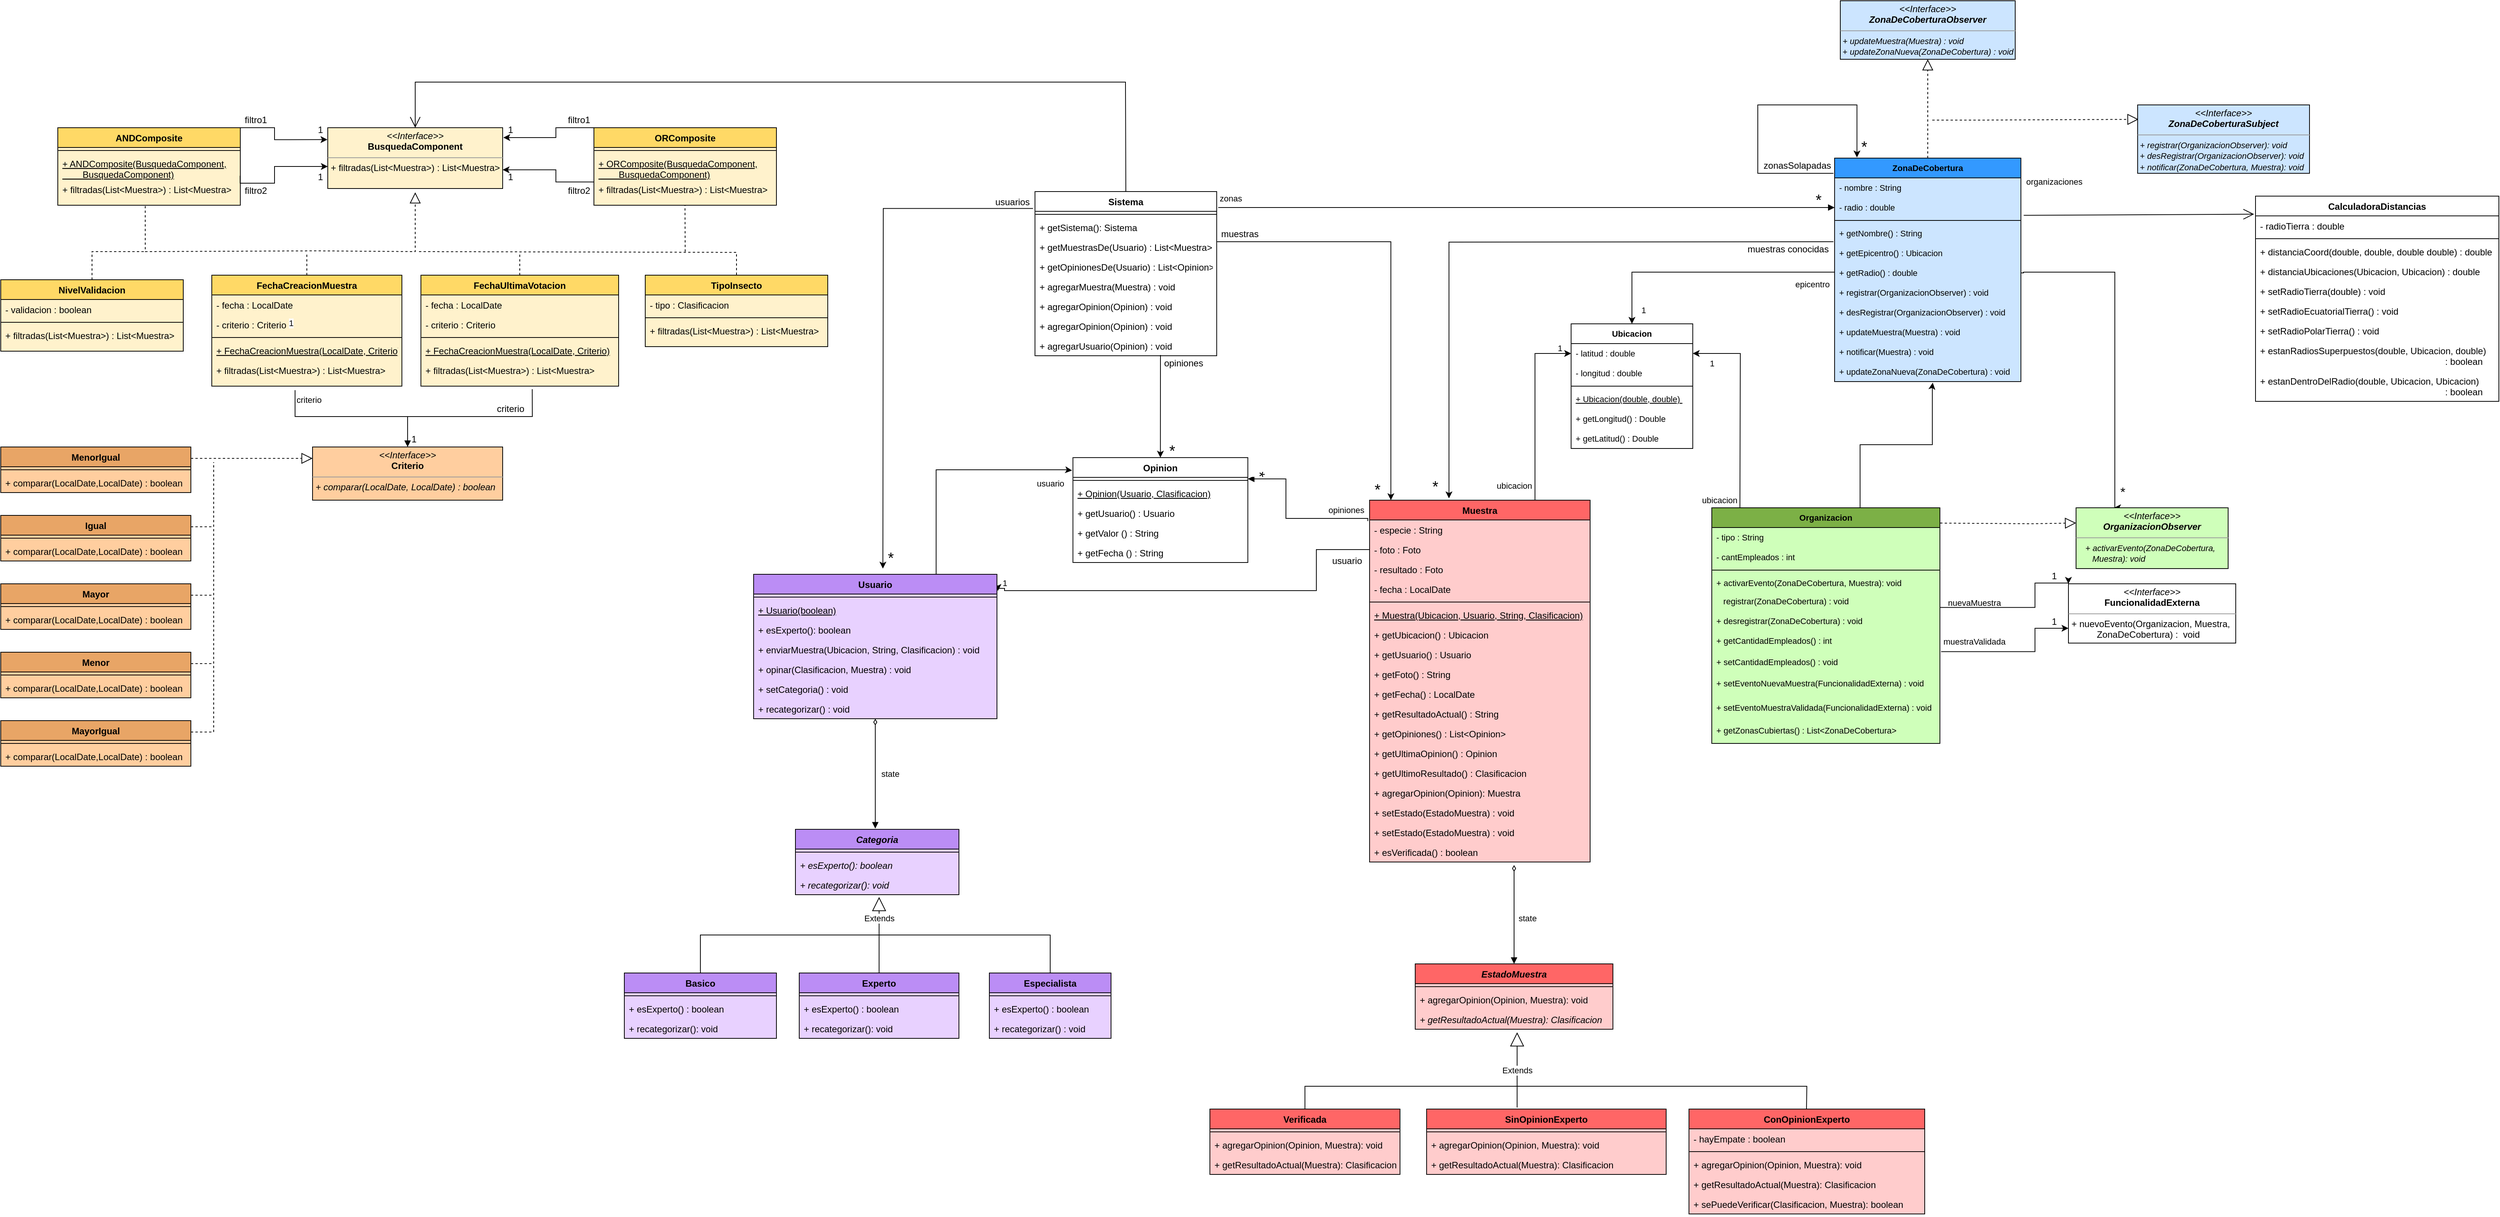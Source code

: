 <mxfile version="20.0.0" type="google"><diagram id="WxlTGI7jXiLGCbK0Mio0" name="Page-1"><mxGraphModel grid="1" page="1" gridSize="10" guides="1" tooltips="1" connect="1" arrows="1" fold="1" pageScale="1" pageWidth="850" pageHeight="1100" math="0" shadow="0"><root><mxCell id="0"/><mxCell id="1" parent="0"/><mxCell id="Kt2YFHsFAM9_oKYQ_C9q-67" style="edgeStyle=orthogonalEdgeStyle;rounded=0;orthogonalLoop=1;jettySize=auto;html=1;entryX=0;entryY=0.5;entryDx=0;entryDy=0;fontSize=19;endArrow=none;endFill=0;startArrow=classic;startFill=1;exitX=1.004;exitY=0.115;exitDx=0;exitDy=0;exitPerimeter=0;" edge="1" parent="1" source="Kt2YFHsFAM9_oKYQ_C9q-5" target="Kt2YFHsFAM9_oKYQ_C9q-34"><mxGeometry relative="1" as="geometry"><mxPoint x="270" y="549" as="targetPoint"/><Array as="points"><mxPoint x="160" y="546"/><mxPoint x="160" y="549"/><mxPoint x="570" y="549"/><mxPoint x="570" y="495"/></Array></mxGeometry></mxCell><mxCell id="bZu-OXjOwSe1BM1nAN2C-88" style="edgeStyle=orthogonalEdgeStyle;rounded=0;orthogonalLoop=1;jettySize=auto;html=1;exitX=0.75;exitY=0;exitDx=0;exitDy=0;entryX=-0.005;entryY=0.122;entryDx=0;entryDy=0;entryPerimeter=0;fontSize=12;" edge="1" parent="1" source="Kt2YFHsFAM9_oKYQ_C9q-5" target="Kt2YFHsFAM9_oKYQ_C9q-58"><mxGeometry relative="1" as="geometry"><Array as="points"><mxPoint x="70" y="390"/><mxPoint x="240" y="390"/><mxPoint x="249" y="391"/></Array></mxGeometry></mxCell><mxCell id="Kt2YFHsFAM9_oKYQ_C9q-5" value="Usuario" style="swimlane;fontStyle=1;align=center;verticalAlign=top;childLayout=stackLayout;horizontal=1;startSize=26;horizontalStack=0;resizeParent=1;resizeParentMax=0;resizeLast=0;collapsible=1;marginBottom=0;fillColor=#BB8DF5;swimlaneFillColor=#E8D1FF;" vertex="1" parent="1"><mxGeometry x="-170" y="527.5" width="320" height="190" as="geometry"/></mxCell><mxCell id="Kt2YFHsFAM9_oKYQ_C9q-7" value="" style="line;strokeWidth=1;fillColor=none;align=left;verticalAlign=middle;spacingTop=-1;spacingLeft=3;spacingRight=3;rotatable=0;labelPosition=right;points=[];portConstraint=eastwest;" vertex="1" parent="Kt2YFHsFAM9_oKYQ_C9q-5"><mxGeometry y="26" width="320" height="8" as="geometry"/></mxCell><mxCell id="Kt2YFHsFAM9_oKYQ_C9q-55" value="+ Usuario(boolean)" style="text;strokeColor=none;fillColor=none;align=left;verticalAlign=top;spacingLeft=4;spacingRight=4;overflow=hidden;rotatable=0;points=[[0,0.5],[1,0.5]];portConstraint=eastwest;fontStyle=4" vertex="1" parent="Kt2YFHsFAM9_oKYQ_C9q-5"><mxGeometry y="34" width="320" height="26" as="geometry"/></mxCell><mxCell id="fepcenIKNClBGMN2YCPW-51" value="+ esExperto(): boolean" style="text;strokeColor=none;fillColor=none;align=left;verticalAlign=top;spacingLeft=4;spacingRight=4;overflow=hidden;rotatable=0;points=[[0,0.5],[1,0.5]];portConstraint=eastwest;fontStyle=0" vertex="1" parent="Kt2YFHsFAM9_oKYQ_C9q-5"><mxGeometry y="60" width="320" height="26" as="geometry"/></mxCell><mxCell id="Kt2YFHsFAM9_oKYQ_C9q-51" value="+ enviarMuestra(Ubicacion, String, Clasificacion) : void" style="text;strokeColor=none;fillColor=none;align=left;verticalAlign=top;spacingLeft=4;spacingRight=4;overflow=hidden;rotatable=0;points=[[0,0.5],[1,0.5]];portConstraint=eastwest;" vertex="1" parent="Kt2YFHsFAM9_oKYQ_C9q-5"><mxGeometry y="86" width="320" height="26" as="geometry"/></mxCell><mxCell id="Kt2YFHsFAM9_oKYQ_C9q-52" value="+ opinar(Clasificacion, Muestra) : void" style="text;strokeColor=none;fillColor=none;align=left;verticalAlign=top;spacingLeft=4;spacingRight=4;overflow=hidden;rotatable=0;points=[[0,0.5],[1,0.5]];portConstraint=eastwest;" vertex="1" parent="Kt2YFHsFAM9_oKYQ_C9q-5"><mxGeometry y="112" width="320" height="26" as="geometry"/></mxCell><mxCell id="bZu-OXjOwSe1BM1nAN2C-93" value="+ setCategoria() : void" style="text;strokeColor=none;fillColor=none;align=left;verticalAlign=top;spacingLeft=4;spacingRight=4;overflow=hidden;rotatable=0;points=[[0,0.5],[1,0.5]];portConstraint=eastwest;fontStyle=0" vertex="1" parent="Kt2YFHsFAM9_oKYQ_C9q-5"><mxGeometry y="138" width="320" height="26" as="geometry"/></mxCell><mxCell id="Kt2YFHsFAM9_oKYQ_C9q-8" value="+ recategorizar() : void" style="text;strokeColor=none;fillColor=none;align=left;verticalAlign=top;spacingLeft=4;spacingRight=4;overflow=hidden;rotatable=0;points=[[0,0.5],[1,0.5]];portConstraint=eastwest;fontStyle=0" vertex="1" parent="Kt2YFHsFAM9_oKYQ_C9q-5"><mxGeometry y="164" width="320" height="26" as="geometry"/></mxCell><mxCell id="Kt2YFHsFAM9_oKYQ_C9q-9" value="Experto" style="swimlane;fontStyle=1;align=center;verticalAlign=top;childLayout=stackLayout;horizontal=1;startSize=26;horizontalStack=0;resizeParent=1;resizeParentMax=0;resizeLast=0;collapsible=1;marginBottom=0;fillColor=#BB8DF5;swimlaneFillColor=#E8D1FF;" vertex="1" parent="1"><mxGeometry x="-110" y="1052" width="210" height="86" as="geometry"/></mxCell><mxCell id="Kt2YFHsFAM9_oKYQ_C9q-11" value="" style="line;strokeWidth=1;fillColor=none;align=left;verticalAlign=middle;spacingTop=-1;spacingLeft=3;spacingRight=3;rotatable=0;labelPosition=right;points=[];portConstraint=eastwest;" vertex="1" parent="Kt2YFHsFAM9_oKYQ_C9q-9"><mxGeometry y="26" width="210" height="8" as="geometry"/></mxCell><mxCell id="fepcenIKNClBGMN2YCPW-5" value="+ esExperto() : boolean" style="text;strokeColor=none;fillColor=none;align=left;verticalAlign=top;spacingLeft=4;spacingRight=4;overflow=hidden;rotatable=0;points=[[0,0.5],[1,0.5]];portConstraint=eastwest;fontStyle=0" vertex="1" parent="Kt2YFHsFAM9_oKYQ_C9q-9"><mxGeometry y="34" width="210" height="26" as="geometry"/></mxCell><mxCell id="fepcenIKNClBGMN2YCPW-2" value="+ recategorizar(): void" style="text;strokeColor=none;fillColor=none;align=left;verticalAlign=top;spacingLeft=4;spacingRight=4;overflow=hidden;rotatable=0;points=[[0,0.5],[1,0.5]];portConstraint=eastwest;" vertex="1" parent="Kt2YFHsFAM9_oKYQ_C9q-9"><mxGeometry y="60" width="210" height="26" as="geometry"/></mxCell><mxCell id="Kt2YFHsFAM9_oKYQ_C9q-13" value="Categoria" style="swimlane;fontStyle=3;align=center;verticalAlign=top;childLayout=stackLayout;horizontal=1;startSize=26;horizontalStack=0;resizeParent=1;resizeParentMax=0;resizeLast=0;collapsible=1;marginBottom=0;fillColor=#BB8DF5;swimlaneFillColor=#E8D1FF;" vertex="1" parent="1"><mxGeometry x="-115" y="863.0" width="215" height="86" as="geometry"/></mxCell><mxCell id="Kt2YFHsFAM9_oKYQ_C9q-15" value="" style="line;strokeWidth=1;fillColor=none;align=left;verticalAlign=middle;spacingTop=-1;spacingLeft=3;spacingRight=3;rotatable=0;labelPosition=right;points=[];portConstraint=eastwest;" vertex="1" parent="Kt2YFHsFAM9_oKYQ_C9q-13"><mxGeometry y="26" width="215" height="8" as="geometry"/></mxCell><mxCell id="fepcenIKNClBGMN2YCPW-53" value="+ esExperto(): boolean" style="text;strokeColor=none;fillColor=none;align=left;verticalAlign=top;spacingLeft=4;spacingRight=4;overflow=hidden;rotatable=0;points=[[0,0.5],[1,0.5]];portConstraint=eastwest;fontStyle=2" vertex="1" parent="Kt2YFHsFAM9_oKYQ_C9q-13"><mxGeometry y="34" width="215" height="26" as="geometry"/></mxCell><mxCell id="Kt2YFHsFAM9_oKYQ_C9q-16" value="+ recategorizar(): void" style="text;strokeColor=none;fillColor=none;align=left;verticalAlign=top;spacingLeft=4;spacingRight=4;overflow=hidden;rotatable=0;points=[[0,0.5],[1,0.5]];portConstraint=eastwest;fontStyle=2" vertex="1" parent="Kt2YFHsFAM9_oKYQ_C9q-13"><mxGeometry y="60" width="215" height="26" as="geometry"/></mxCell><mxCell id="Kt2YFHsFAM9_oKYQ_C9q-21" value="Especialista" style="swimlane;fontStyle=1;align=center;verticalAlign=top;childLayout=stackLayout;horizontal=1;startSize=26;horizontalStack=0;resizeParent=1;resizeParentMax=0;resizeLast=0;collapsible=1;marginBottom=0;fillColor=#BB8DF5;swimlaneFillColor=#E8D1FF;" vertex="1" parent="1"><mxGeometry x="140" y="1052" width="160" height="86" as="geometry"/></mxCell><mxCell id="Kt2YFHsFAM9_oKYQ_C9q-23" value="" style="line;strokeWidth=1;fillColor=none;align=left;verticalAlign=middle;spacingTop=-1;spacingLeft=3;spacingRight=3;rotatable=0;labelPosition=right;points=[];portConstraint=eastwest;" vertex="1" parent="Kt2YFHsFAM9_oKYQ_C9q-21"><mxGeometry y="26" width="160" height="8" as="geometry"/></mxCell><mxCell id="Kt2YFHsFAM9_oKYQ_C9q-24" value="+ esExperto() : boolean" style="text;strokeColor=none;fillColor=none;align=left;verticalAlign=top;spacingLeft=4;spacingRight=4;overflow=hidden;rotatable=0;points=[[0,0.5],[1,0.5]];portConstraint=eastwest;fontStyle=0" vertex="1" parent="Kt2YFHsFAM9_oKYQ_C9q-21"><mxGeometry y="34" width="160" height="26" as="geometry"/></mxCell><mxCell id="Kt2YFHsFAM9_oKYQ_C9q-57" value="+ recategorizar() : void" style="text;strokeColor=none;fillColor=none;align=left;verticalAlign=top;spacingLeft=4;spacingRight=4;overflow=hidden;rotatable=0;points=[[0,0.5],[1,0.5]];portConstraint=eastwest;fontStyle=0" vertex="1" parent="Kt2YFHsFAM9_oKYQ_C9q-21"><mxGeometry y="60" width="160" height="26" as="geometry"/></mxCell><mxCell id="Kt2YFHsFAM9_oKYQ_C9q-29" value="Muestra" style="swimlane;fontStyle=1;align=center;verticalAlign=top;childLayout=stackLayout;horizontal=1;startSize=26;horizontalStack=0;resizeParent=1;resizeParentMax=0;resizeLast=0;collapsible=1;marginBottom=0;fillColor=#FF6666;strokeColor=#000000;gradientColor=none;swimlaneFillColor=#FFCCCC;" vertex="1" parent="1"><mxGeometry x="640" y="430" width="290" height="476" as="geometry"/></mxCell><mxCell id="Kt2YFHsFAM9_oKYQ_C9q-33" value="- especie : String" style="text;strokeColor=none;fillColor=none;align=left;verticalAlign=top;spacingLeft=4;spacingRight=4;overflow=hidden;rotatable=0;points=[[0,0.5],[1,0.5]];portConstraint=eastwest;" vertex="1" parent="Kt2YFHsFAM9_oKYQ_C9q-29"><mxGeometry y="26" width="290" height="26" as="geometry"/></mxCell><mxCell id="Kt2YFHsFAM9_oKYQ_C9q-34" value="- foto : Foto" style="text;strokeColor=none;fillColor=none;align=left;verticalAlign=top;spacingLeft=4;spacingRight=4;overflow=hidden;rotatable=0;points=[[0,0.5],[1,0.5]];portConstraint=eastwest;" vertex="1" parent="Kt2YFHsFAM9_oKYQ_C9q-29"><mxGeometry y="52" width="290" height="26" as="geometry"/></mxCell><mxCell id="bZu-OXjOwSe1BM1nAN2C-66" value="- resultado : Foto" style="text;strokeColor=none;fillColor=none;align=left;verticalAlign=top;spacingLeft=4;spacingRight=4;overflow=hidden;rotatable=0;points=[[0,0.5],[1,0.5]];portConstraint=eastwest;" vertex="1" parent="Kt2YFHsFAM9_oKYQ_C9q-29"><mxGeometry y="78" width="290" height="26" as="geometry"/></mxCell><mxCell id="bZu-OXjOwSe1BM1nAN2C-69" value="- fecha : LocalDate" style="text;strokeColor=none;fillColor=none;align=left;verticalAlign=top;spacingLeft=4;spacingRight=4;overflow=hidden;rotatable=0;points=[[0,0.5],[1,0.5]];portConstraint=eastwest;" vertex="1" parent="Kt2YFHsFAM9_oKYQ_C9q-29"><mxGeometry y="104" width="290" height="26" as="geometry"/></mxCell><mxCell id="Kt2YFHsFAM9_oKYQ_C9q-31" value="" style="line;strokeWidth=1;fillColor=none;align=left;verticalAlign=middle;spacingTop=-1;spacingLeft=3;spacingRight=3;rotatable=0;labelPosition=right;points=[];portConstraint=eastwest;" vertex="1" parent="Kt2YFHsFAM9_oKYQ_C9q-29"><mxGeometry y="130" width="290" height="8" as="geometry"/></mxCell><mxCell id="Kt2YFHsFAM9_oKYQ_C9q-32" value="+ Muestra(Ubicacion, Usuario, String, Clasificacion)" style="text;strokeColor=none;fillColor=none;align=left;verticalAlign=top;spacingLeft=4;spacingRight=4;overflow=hidden;rotatable=0;points=[[0,0.5],[1,0.5]];portConstraint=eastwest;fontStyle=4" vertex="1" parent="Kt2YFHsFAM9_oKYQ_C9q-29"><mxGeometry y="138" width="290" height="26" as="geometry"/></mxCell><mxCell id="Kt2YFHsFAM9_oKYQ_C9q-36" value="+ getUbicacion() : Ubicacion" style="text;strokeColor=none;fillColor=none;align=left;verticalAlign=top;spacingLeft=4;spacingRight=4;overflow=hidden;rotatable=0;points=[[0,0.5],[1,0.5]];portConstraint=eastwest;" vertex="1" parent="Kt2YFHsFAM9_oKYQ_C9q-29"><mxGeometry y="164" width="290" height="26" as="geometry"/></mxCell><mxCell id="bZu-OXjOwSe1BM1nAN2C-71" value="+ getUsuario() : Usuario" style="text;strokeColor=none;fillColor=none;align=left;verticalAlign=top;spacingLeft=4;spacingRight=4;overflow=hidden;rotatable=0;points=[[0,0.5],[1,0.5]];portConstraint=eastwest;" vertex="1" parent="Kt2YFHsFAM9_oKYQ_C9q-29"><mxGeometry y="190" width="290" height="26" as="geometry"/></mxCell><mxCell id="bZu-OXjOwSe1BM1nAN2C-72" value="+ getFoto() : String" style="text;strokeColor=none;fillColor=none;align=left;verticalAlign=top;spacingLeft=4;spacingRight=4;overflow=hidden;rotatable=0;points=[[0,0.5],[1,0.5]];portConstraint=eastwest;" vertex="1" parent="Kt2YFHsFAM9_oKYQ_C9q-29"><mxGeometry y="216" width="290" height="26" as="geometry"/></mxCell><mxCell id="bZu-OXjOwSe1BM1nAN2C-75" value="+ getFecha() : LocalDate" style="text;strokeColor=none;fillColor=none;align=left;verticalAlign=top;spacingLeft=4;spacingRight=4;overflow=hidden;rotatable=0;points=[[0,0.5],[1,0.5]];portConstraint=eastwest;" vertex="1" parent="Kt2YFHsFAM9_oKYQ_C9q-29"><mxGeometry y="242" width="290" height="26" as="geometry"/></mxCell><mxCell id="Kt2YFHsFAM9_oKYQ_C9q-38" value="+ getResultadoActual() : String" style="text;strokeColor=none;fillColor=none;align=left;verticalAlign=top;spacingLeft=4;spacingRight=4;overflow=hidden;rotatable=0;points=[[0,0.5],[1,0.5]];portConstraint=eastwest;" vertex="1" parent="Kt2YFHsFAM9_oKYQ_C9q-29"><mxGeometry y="268" width="290" height="26" as="geometry"/></mxCell><mxCell id="bZu-OXjOwSe1BM1nAN2C-73" value="+ getOpiniones() : List&lt;Opinion&gt;" style="text;strokeColor=none;fillColor=none;align=left;verticalAlign=top;spacingLeft=4;spacingRight=4;overflow=hidden;rotatable=0;points=[[0,0.5],[1,0.5]];portConstraint=eastwest;" vertex="1" parent="Kt2YFHsFAM9_oKYQ_C9q-29"><mxGeometry y="294" width="290" height="26" as="geometry"/></mxCell><mxCell id="bZu-OXjOwSe1BM1nAN2C-74" value="+ getUltimaOpinion() : Opinion" style="text;strokeColor=none;fillColor=none;align=left;verticalAlign=top;spacingLeft=4;spacingRight=4;overflow=hidden;rotatable=0;points=[[0,0.5],[1,0.5]];portConstraint=eastwest;" vertex="1" parent="Kt2YFHsFAM9_oKYQ_C9q-29"><mxGeometry y="320" width="290" height="26" as="geometry"/></mxCell><mxCell id="bZu-OXjOwSe1BM1nAN2C-76" value="+ getUltimoResultado() : Clasificacion" style="text;strokeColor=none;fillColor=none;align=left;verticalAlign=top;spacingLeft=4;spacingRight=4;overflow=hidden;rotatable=0;points=[[0,0.5],[1,0.5]];portConstraint=eastwest;" vertex="1" parent="Kt2YFHsFAM9_oKYQ_C9q-29"><mxGeometry y="346" width="290" height="26" as="geometry"/></mxCell><mxCell id="fepcenIKNClBGMN2YCPW-52" value="+ agregarOpinion(Opinion): Muestra" style="text;strokeColor=none;fillColor=none;align=left;verticalAlign=top;spacingLeft=4;spacingRight=4;overflow=hidden;rotatable=0;points=[[0,0.5],[1,0.5]];portConstraint=eastwest;" vertex="1" parent="Kt2YFHsFAM9_oKYQ_C9q-29"><mxGeometry y="372" width="290" height="26" as="geometry"/></mxCell><mxCell id="bZu-OXjOwSe1BM1nAN2C-77" value="+ setEstado(EstadoMuestra) : void" style="text;strokeColor=none;fillColor=none;align=left;verticalAlign=top;spacingLeft=4;spacingRight=4;overflow=hidden;rotatable=0;points=[[0,0.5],[1,0.5]];portConstraint=eastwest;" vertex="1" parent="Kt2YFHsFAM9_oKYQ_C9q-29"><mxGeometry y="398" width="290" height="26" as="geometry"/></mxCell><mxCell id="bZu-OXjOwSe1BM1nAN2C-78" value="+ setEstado(EstadoMuestra) : void" style="text;strokeColor=none;fillColor=none;align=left;verticalAlign=top;spacingLeft=4;spacingRight=4;overflow=hidden;rotatable=0;points=[[0,0.5],[1,0.5]];portConstraint=eastwest;" vertex="1" parent="Kt2YFHsFAM9_oKYQ_C9q-29"><mxGeometry y="424" width="290" height="26" as="geometry"/></mxCell><mxCell id="Kt2YFHsFAM9_oKYQ_C9q-39" value="+ esVerificada() : boolean" style="text;strokeColor=none;fillColor=none;align=left;verticalAlign=top;spacingLeft=4;spacingRight=4;overflow=hidden;rotatable=0;points=[[0,0.5],[1,0.5]];portConstraint=eastwest;" vertex="1" parent="Kt2YFHsFAM9_oKYQ_C9q-29"><mxGeometry y="450" width="290" height="26" as="geometry"/></mxCell><mxCell id="Kt2YFHsFAM9_oKYQ_C9q-40" value="Basico" style="swimlane;fontStyle=1;align=center;verticalAlign=top;childLayout=stackLayout;horizontal=1;startSize=26;horizontalStack=0;resizeParent=1;resizeParentMax=0;resizeLast=0;collapsible=1;marginBottom=0;fillColor=#BB8DF5;swimlaneFillColor=#E8D1FF;" vertex="1" parent="1"><mxGeometry x="-340" y="1052" width="200" height="86" as="geometry"/></mxCell><mxCell id="Kt2YFHsFAM9_oKYQ_C9q-42" value="" style="line;strokeWidth=1;fillColor=none;align=left;verticalAlign=middle;spacingTop=-1;spacingLeft=3;spacingRight=3;rotatable=0;labelPosition=right;points=[];portConstraint=eastwest;" vertex="1" parent="Kt2YFHsFAM9_oKYQ_C9q-40"><mxGeometry y="26" width="200" height="8" as="geometry"/></mxCell><mxCell id="fepcenIKNClBGMN2YCPW-6" value="+ esExperto() : boolean" style="text;strokeColor=none;fillColor=none;align=left;verticalAlign=top;spacingLeft=4;spacingRight=4;overflow=hidden;rotatable=0;points=[[0,0.5],[1,0.5]];portConstraint=eastwest;fontStyle=0" vertex="1" parent="Kt2YFHsFAM9_oKYQ_C9q-40"><mxGeometry y="34" width="200" height="26" as="geometry"/></mxCell><mxCell id="fepcenIKNClBGMN2YCPW-1" value="+ recategorizar(): void" style="text;strokeColor=none;fillColor=none;align=left;verticalAlign=top;spacingLeft=4;spacingRight=4;overflow=hidden;rotatable=0;points=[[0,0.5],[1,0.5]];portConstraint=eastwest;" vertex="1" parent="Kt2YFHsFAM9_oKYQ_C9q-40"><mxGeometry y="60" width="200" height="26" as="geometry"/></mxCell><mxCell id="Kt2YFHsFAM9_oKYQ_C9q-45" value="Extends" style="endArrow=block;endSize=16;endFill=0;html=1;rounded=0;exitX=0.5;exitY=0;exitDx=0;exitDy=0;" edge="1" parent="1" source="Kt2YFHsFAM9_oKYQ_C9q-40"><mxGeometry x="0.835" width="160" relative="1" as="geometry"><mxPoint x="-145" y="1014.0" as="sourcePoint"/><mxPoint x="-5" y="952" as="targetPoint"/><Array as="points"><mxPoint x="-240" y="1002"/><mxPoint x="-5" y="1002"/></Array><mxPoint as="offset"/></mxGeometry></mxCell><mxCell id="Kt2YFHsFAM9_oKYQ_C9q-46" value="" style="endArrow=none;html=1;rounded=0;exitX=0.5;exitY=0;exitDx=0;exitDy=0;" edge="1" parent="1" source="Kt2YFHsFAM9_oKYQ_C9q-9"><mxGeometry width="50" height="50" relative="1" as="geometry"><mxPoint x="-270" y="1221" as="sourcePoint"/><mxPoint x="-5" y="1002" as="targetPoint"/><Array as="points"/></mxGeometry></mxCell><mxCell id="Kt2YFHsFAM9_oKYQ_C9q-53" value="state" style="endArrow=block;endFill=1;html=1;edgeStyle=orthogonalEdgeStyle;align=left;verticalAlign=top;rounded=0;startArrow=diamondThin;startFill=0;exitX=0.5;exitY=1;exitDx=0;exitDy=0;" edge="1" parent="1" source="Kt2YFHsFAM9_oKYQ_C9q-5"><mxGeometry x="-0.174" y="6" relative="1" as="geometry"><mxPoint x="-10" y="722" as="sourcePoint"/><mxPoint x="-10" y="862" as="targetPoint"/><Array as="points"><mxPoint x="-10" y="842"/></Array><mxPoint as="offset"/></mxGeometry></mxCell><mxCell id="Kt2YFHsFAM9_oKYQ_C9q-58" value="Opinion" style="swimlane;fontStyle=1;align=center;verticalAlign=top;childLayout=stackLayout;horizontal=1;startSize=26;horizontalStack=0;resizeParent=1;resizeParentMax=0;resizeLast=0;collapsible=1;marginBottom=0;swimlaneFillColor=default;" vertex="1" parent="1"><mxGeometry x="249.91" y="374" width="230" height="138" as="geometry"/></mxCell><mxCell id="Kt2YFHsFAM9_oKYQ_C9q-60" value="" style="line;strokeWidth=1;fillColor=none;align=left;verticalAlign=middle;spacingTop=-1;spacingLeft=3;spacingRight=3;rotatable=0;labelPosition=right;points=[];portConstraint=eastwest;" vertex="1" parent="Kt2YFHsFAM9_oKYQ_C9q-58"><mxGeometry y="26" width="230" height="8" as="geometry"/></mxCell><mxCell id="Kt2YFHsFAM9_oKYQ_C9q-62" value="+ Opinion(Usuario, Clasificacion)" style="text;strokeColor=none;fillColor=none;align=left;verticalAlign=top;spacingLeft=4;spacingRight=4;overflow=hidden;rotatable=0;points=[[0,0.5],[1,0.5]];portConstraint=eastwest;fontStyle=4" vertex="1" parent="Kt2YFHsFAM9_oKYQ_C9q-58"><mxGeometry y="34" width="230" height="26" as="geometry"/></mxCell><mxCell id="bZu-OXjOwSe1BM1nAN2C-87" value="+ getUsuario() : Usuario" style="text;strokeColor=none;fillColor=none;align=left;verticalAlign=top;spacingLeft=4;spacingRight=4;overflow=hidden;rotatable=0;points=[[0,0.5],[1,0.5]];portConstraint=eastwest;" vertex="1" parent="Kt2YFHsFAM9_oKYQ_C9q-58"><mxGeometry y="60" width="230" height="26" as="geometry"/></mxCell><mxCell id="Kt2YFHsFAM9_oKYQ_C9q-61" value="+ getValor () : String" style="text;strokeColor=none;fillColor=none;align=left;verticalAlign=top;spacingLeft=4;spacingRight=4;overflow=hidden;rotatable=0;points=[[0,0.5],[1,0.5]];portConstraint=eastwest;" vertex="1" parent="Kt2YFHsFAM9_oKYQ_C9q-58"><mxGeometry y="86" width="230" height="26" as="geometry"/></mxCell><mxCell id="bZu-OXjOwSe1BM1nAN2C-65" value="+ getFecha () : String" style="text;strokeColor=none;fillColor=none;align=left;verticalAlign=top;spacingLeft=4;spacingRight=4;overflow=hidden;rotatable=0;points=[[0,0.5],[1,0.5]];portConstraint=eastwest;" vertex="1" parent="Kt2YFHsFAM9_oKYQ_C9q-58"><mxGeometry y="112" width="230" height="26" as="geometry"/></mxCell><mxCell id="Kt2YFHsFAM9_oKYQ_C9q-64" value="opiniones" style="endArrow=block;endFill=1;html=1;edgeStyle=orthogonalEdgeStyle;align=left;verticalAlign=top;rounded=0;exitX=-0.008;exitY=0.059;exitDx=0;exitDy=0;exitPerimeter=0;" edge="1" parent="1" source="Kt2YFHsFAM9_oKYQ_C9q-33"><mxGeometry x="-0.465" y="-24" relative="1" as="geometry"><mxPoint x="470" y="590" as="sourcePoint"/><mxPoint x="480" y="402" as="targetPoint"/><mxPoint as="offset"/><Array as="points"><mxPoint x="638" y="454"/><mxPoint x="530" y="454"/><mxPoint x="530" y="402"/><mxPoint x="490" y="402"/></Array></mxGeometry></mxCell><mxCell id="Kt2YFHsFAM9_oKYQ_C9q-65" value="&lt;font style=&quot;font-size: 19px;&quot;&gt;*&lt;/font&gt;" style="edgeLabel;resizable=0;html=1;align=left;verticalAlign=bottom;rotation=90;" connectable="0" vertex="1" parent="Kt2YFHsFAM9_oKYQ_C9q-64"><mxGeometry x="-1" relative="1" as="geometry"><mxPoint x="-156" y="-67" as="offset"/></mxGeometry></mxCell><mxCell id="Kt2YFHsFAM9_oKYQ_C9q-68" value="&lt;font style=&quot;font-size: 11px;&quot;&gt;1&lt;/font&gt;" style="text;html=1;align=center;verticalAlign=middle;resizable=0;points=[];autosize=1;strokeColor=none;fillColor=none;fontSize=19;" vertex="1" parent="1"><mxGeometry x="150" y="522" width="20" height="30" as="geometry"/></mxCell><mxCell id="Kt2YFHsFAM9_oKYQ_C9q-69" value="&lt;font style=&quot;font-size: 11px;&quot;&gt;usuario&lt;/font&gt;" style="text;html=1;align=center;verticalAlign=middle;resizable=0;points=[];autosize=1;strokeColor=none;fillColor=none;fontSize=19;" vertex="1" parent="1"><mxGeometry x="194.91" y="390.5" width="50" height="30" as="geometry"/></mxCell><mxCell id="Kt2YFHsFAM9_oKYQ_C9q-100" style="edgeStyle=orthogonalEdgeStyle;rounded=0;orthogonalLoop=1;jettySize=auto;html=1;exitX=0.5;exitY=0;exitDx=0;exitDy=0;fontSize=11;startArrow=classic;startFill=1;endArrow=none;endFill=0;entryX=0;entryY=0.5;entryDx=0;entryDy=0;" edge="1" parent="1" source="Kt2YFHsFAM9_oKYQ_C9q-77" target="bZu-OXjOwSe1BM1nAN2C-18"><mxGeometry relative="1" as="geometry"><mxPoint x="1240" y="110" as="targetPoint"/><Array as="points"><mxPoint x="985" y="130"/><mxPoint x="1251" y="130"/></Array></mxGeometry></mxCell><mxCell id="Kt2YFHsFAM9_oKYQ_C9q-77" value="Ubicacion" style="swimlane;fontStyle=1;align=center;verticalAlign=top;childLayout=stackLayout;horizontal=1;startSize=26;horizontalStack=0;resizeParent=1;resizeParentMax=0;resizeLast=0;collapsible=1;marginBottom=0;fontSize=11;swimlaneFillColor=default;" vertex="1" parent="1"><mxGeometry x="905" y="198" width="160" height="164" as="geometry"/></mxCell><mxCell id="Kt2YFHsFAM9_oKYQ_C9q-78" value="- latitud : double" style="text;strokeColor=none;fillColor=none;align=left;verticalAlign=top;spacingLeft=4;spacingRight=4;overflow=hidden;rotatable=0;points=[[0,0.5],[1,0.5]];portConstraint=eastwest;fontSize=11;" vertex="1" parent="Kt2YFHsFAM9_oKYQ_C9q-77"><mxGeometry y="26" width="160" height="26" as="geometry"/></mxCell><mxCell id="Kt2YFHsFAM9_oKYQ_C9q-81" value="- longitud : double" style="text;strokeColor=none;fillColor=none;align=left;verticalAlign=top;spacingLeft=4;spacingRight=4;overflow=hidden;rotatable=0;points=[[0,0.5],[1,0.5]];portConstraint=eastwest;fontSize=11;" vertex="1" parent="Kt2YFHsFAM9_oKYQ_C9q-77"><mxGeometry y="52" width="160" height="26" as="geometry"/></mxCell><mxCell id="Kt2YFHsFAM9_oKYQ_C9q-79" value="" style="line;strokeWidth=1;fillColor=none;align=left;verticalAlign=middle;spacingTop=-1;spacingLeft=3;spacingRight=3;rotatable=0;labelPosition=right;points=[];portConstraint=eastwest;fontSize=11;" vertex="1" parent="Kt2YFHsFAM9_oKYQ_C9q-77"><mxGeometry y="78" width="160" height="8" as="geometry"/></mxCell><mxCell id="bZu-OXjOwSe1BM1nAN2C-85" value="+ Ubicacion(double, double) " style="text;strokeColor=none;fillColor=none;align=left;verticalAlign=top;spacingLeft=4;spacingRight=4;overflow=hidden;rotatable=0;points=[[0,0.5],[1,0.5]];portConstraint=eastwest;fontSize=11;fontStyle=4" vertex="1" parent="Kt2YFHsFAM9_oKYQ_C9q-77"><mxGeometry y="86" width="160" height="26" as="geometry"/></mxCell><mxCell id="bZu-OXjOwSe1BM1nAN2C-86" value="+ getLongitud() : Double" style="text;strokeColor=none;fillColor=none;align=left;verticalAlign=top;spacingLeft=4;spacingRight=4;overflow=hidden;rotatable=0;points=[[0,0.5],[1,0.5]];portConstraint=eastwest;fontSize=11;" vertex="1" parent="Kt2YFHsFAM9_oKYQ_C9q-77"><mxGeometry y="112" width="160" height="26" as="geometry"/></mxCell><mxCell id="Kt2YFHsFAM9_oKYQ_C9q-94" value="+ getLatitud() : Double" style="text;strokeColor=none;fillColor=none;align=left;verticalAlign=top;spacingLeft=4;spacingRight=4;overflow=hidden;rotatable=0;points=[[0,0.5],[1,0.5]];portConstraint=eastwest;fontSize=11;" vertex="1" parent="Kt2YFHsFAM9_oKYQ_C9q-77"><mxGeometry y="138" width="160" height="26" as="geometry"/></mxCell><mxCell id="Kt2YFHsFAM9_oKYQ_C9q-88" style="edgeStyle=orthogonalEdgeStyle;rounded=0;orthogonalLoop=1;jettySize=auto;html=1;exitX=0;exitY=0.5;exitDx=0;exitDy=0;fontSize=11;startArrow=classic;startFill=1;endArrow=none;endFill=0;entryX=0.75;entryY=0;entryDx=0;entryDy=0;" edge="1" parent="1" source="Kt2YFHsFAM9_oKYQ_C9q-78" target="Kt2YFHsFAM9_oKYQ_C9q-29"><mxGeometry relative="1" as="geometry"><mxPoint x="820" y="390" as="targetPoint"/></mxGeometry></mxCell><mxCell id="Kt2YFHsFAM9_oKYQ_C9q-89" style="edgeStyle=orthogonalEdgeStyle;rounded=0;orthogonalLoop=1;jettySize=auto;html=1;exitX=1;exitY=0.5;exitDx=0;exitDy=0;fontSize=11;startArrow=classic;startFill=1;endArrow=none;endFill=0;" edge="1" parent="1" source="Kt2YFHsFAM9_oKYQ_C9q-78"><mxGeometry relative="1" as="geometry"><mxPoint x="1127" y="440" as="targetPoint"/></mxGeometry></mxCell><mxCell id="Kt2YFHsFAM9_oKYQ_C9q-90" value="ubicacion" style="text;html=1;align=center;verticalAlign=middle;resizable=0;points=[];autosize=1;strokeColor=none;fillColor=none;fontSize=11;" vertex="1" parent="1"><mxGeometry x="800" y="400.5" width="60" height="20" as="geometry"/></mxCell><mxCell id="Kt2YFHsFAM9_oKYQ_C9q-91" value="ubicacion" style="text;html=1;align=center;verticalAlign=middle;resizable=0;points=[];autosize=1;strokeColor=none;fillColor=none;fontSize=11;" vertex="1" parent="1"><mxGeometry x="1070" y="420" width="60" height="20" as="geometry"/></mxCell><mxCell id="Kt2YFHsFAM9_oKYQ_C9q-92" value="1" style="text;html=1;align=center;verticalAlign=middle;resizable=0;points=[];autosize=1;strokeColor=none;fillColor=none;fontSize=11;" vertex="1" parent="1"><mxGeometry x="880" y="220" width="20" height="20" as="geometry"/></mxCell><mxCell id="Kt2YFHsFAM9_oKYQ_C9q-93" value="1" style="text;html=1;align=center;verticalAlign=middle;resizable=0;points=[];autosize=1;strokeColor=none;fillColor=none;fontSize=11;" vertex="1" parent="1"><mxGeometry x="1080" y="240" width="20" height="20" as="geometry"/></mxCell><mxCell id="Kt2YFHsFAM9_oKYQ_C9q-106" style="edgeStyle=orthogonalEdgeStyle;rounded=0;orthogonalLoop=1;jettySize=auto;html=1;entryX=0.36;entryY=-0.005;entryDx=0;entryDy=0;entryPerimeter=0;fontSize=12;startArrow=none;startFill=0;endArrow=classic;endFill=1;" edge="1" parent="1" target="Kt2YFHsFAM9_oKYQ_C9q-29"><mxGeometry relative="1" as="geometry"><mxPoint x="1250" y="90" as="sourcePoint"/></mxGeometry></mxCell><mxCell id="Kt2YFHsFAM9_oKYQ_C9q-101" value="1" style="text;html=1;align=center;verticalAlign=middle;resizable=0;points=[];autosize=1;strokeColor=none;fillColor=none;fontSize=11;" vertex="1" parent="1"><mxGeometry x="990" y="170" width="20" height="20" as="geometry"/></mxCell><mxCell id="Kt2YFHsFAM9_oKYQ_C9q-102" value="epicentro" style="text;html=1;align=center;verticalAlign=middle;resizable=0;points=[];autosize=1;strokeColor=none;fillColor=none;fontSize=11;" vertex="1" parent="1"><mxGeometry x="1191.5" y="136" width="60" height="20" as="geometry"/></mxCell><mxCell id="Kt2YFHsFAM9_oKYQ_C9q-107" value="muestras conocidas" style="text;html=1;align=center;verticalAlign=middle;resizable=0;points=[];autosize=1;strokeColor=none;fillColor=none;fontSize=12;" vertex="1" parent="1"><mxGeometry x="1130" y="90" width="120" height="20" as="geometry"/></mxCell><mxCell id="Kt2YFHsFAM9_oKYQ_C9q-108" value="&lt;font style=&quot;font-size: 20px;&quot;&gt;*&lt;/font&gt;" style="text;html=1;align=center;verticalAlign=middle;resizable=0;points=[];autosize=1;strokeColor=none;fillColor=none;fontSize=12;" vertex="1" parent="1"><mxGeometry x="716" y="400.5" width="20" height="20" as="geometry"/></mxCell><mxCell id="fepcenIKNClBGMN2YCPW-3" value="" style="endArrow=none;html=1;rounded=0;entryX=0.5;entryY=0;entryDx=0;entryDy=0;" edge="1" parent="1" target="Kt2YFHsFAM9_oKYQ_C9q-21"><mxGeometry width="50" height="50" relative="1" as="geometry"><mxPoint x="-10" y="1002" as="sourcePoint"/><mxPoint x="40" y="1141" as="targetPoint"/><Array as="points"><mxPoint x="220" y="1002"/></Array></mxGeometry></mxCell><mxCell id="fepcenIKNClBGMN2YCPW-11" value="Sistema" style="swimlane;fontStyle=1;align=center;verticalAlign=top;childLayout=stackLayout;horizontal=1;startSize=26;horizontalStack=0;resizeParent=1;resizeParentMax=0;resizeLast=0;collapsible=1;marginBottom=0;swimlaneFillColor=default;" vertex="1" parent="1"><mxGeometry x="200" y="24" width="238.96" height="216" as="geometry"/></mxCell><mxCell id="fepcenIKNClBGMN2YCPW-13" value="" style="line;strokeWidth=1;fillColor=none;align=left;verticalAlign=middle;spacingTop=-1;spacingLeft=3;spacingRight=3;rotatable=0;labelPosition=right;points=[];portConstraint=eastwest;" vertex="1" parent="fepcenIKNClBGMN2YCPW-11"><mxGeometry y="26" width="238.96" height="8" as="geometry"/></mxCell><mxCell id="fepcenIKNClBGMN2YCPW-15" value="+ getSistema(): Sistema" style="text;strokeColor=none;fillColor=none;align=left;verticalAlign=top;spacingLeft=4;spacingRight=4;overflow=hidden;rotatable=0;points=[[0,0.5],[1,0.5]];portConstraint=eastwest;" vertex="1" parent="fepcenIKNClBGMN2YCPW-11"><mxGeometry y="34" width="238.96" height="26" as="geometry"/></mxCell><mxCell id="fepcenIKNClBGMN2YCPW-14" value="+ getMuestrasDe(Usuario) : List&lt;Muestra&gt;" style="text;strokeColor=none;fillColor=none;align=left;verticalAlign=top;spacingLeft=4;spacingRight=4;overflow=hidden;rotatable=0;points=[[0,0.5],[1,0.5]];portConstraint=eastwest;" vertex="1" parent="fepcenIKNClBGMN2YCPW-11"><mxGeometry y="60" width="238.96" height="26" as="geometry"/></mxCell><mxCell id="bZu-OXjOwSe1BM1nAN2C-51" value="+ getOpinionesDe(Usuario) : List&lt;Opinion&gt;" style="text;strokeColor=none;fillColor=none;align=left;verticalAlign=top;spacingLeft=4;spacingRight=4;overflow=hidden;rotatable=0;points=[[0,0.5],[1,0.5]];portConstraint=eastwest;" vertex="1" parent="fepcenIKNClBGMN2YCPW-11"><mxGeometry y="86" width="238.96" height="26" as="geometry"/></mxCell><mxCell id="bZu-OXjOwSe1BM1nAN2C-52" value="+ agregarMuestra(Muestra) : void" style="text;strokeColor=none;fillColor=none;align=left;verticalAlign=top;spacingLeft=4;spacingRight=4;overflow=hidden;rotatable=0;points=[[0,0.5],[1,0.5]];portConstraint=eastwest;" vertex="1" parent="fepcenIKNClBGMN2YCPW-11"><mxGeometry y="112" width="238.96" height="26" as="geometry"/></mxCell><mxCell id="bZu-OXjOwSe1BM1nAN2C-53" value="+ agregarOpinion(Opinion) : void" style="text;strokeColor=none;fillColor=none;align=left;verticalAlign=top;spacingLeft=4;spacingRight=4;overflow=hidden;rotatable=0;points=[[0,0.5],[1,0.5]];portConstraint=eastwest;" vertex="1" parent="fepcenIKNClBGMN2YCPW-11"><mxGeometry y="138" width="238.96" height="26" as="geometry"/></mxCell><mxCell id="bZu-OXjOwSe1BM1nAN2C-54" value="+ agregarOpinion(Opinion) : void" style="text;strokeColor=none;fillColor=none;align=left;verticalAlign=top;spacingLeft=4;spacingRight=4;overflow=hidden;rotatable=0;points=[[0,0.5],[1,0.5]];portConstraint=eastwest;" vertex="1" parent="fepcenIKNClBGMN2YCPW-11"><mxGeometry y="164" width="238.96" height="26" as="geometry"/></mxCell><mxCell id="bZu-OXjOwSe1BM1nAN2C-55" value="+ agregarUsuario(Opinion) : void" style="text;strokeColor=none;fillColor=none;align=left;verticalAlign=top;spacingLeft=4;spacingRight=4;overflow=hidden;rotatable=0;points=[[0,0.5],[1,0.5]];portConstraint=eastwest;" vertex="1" parent="fepcenIKNClBGMN2YCPW-11"><mxGeometry y="190" width="238.96" height="26" as="geometry"/></mxCell><mxCell id="fepcenIKNClBGMN2YCPW-16" value="zonas" style="endArrow=block;endFill=1;html=1;edgeStyle=orthogonalEdgeStyle;align=left;verticalAlign=top;rounded=0;exitX=1.013;exitY=-0.192;exitDx=0;exitDy=0;exitPerimeter=0;entryX=0;entryY=0.5;entryDx=0;entryDy=0;" edge="1" parent="1" target="bZu-OXjOwSe1BM1nAN2C-15"><mxGeometry x="-1" y="25" relative="1" as="geometry"><mxPoint x="441.04" y="45.008" as="sourcePoint"/><mxPoint x="1220" y="39" as="targetPoint"/><Array as="points"><mxPoint x="1230" y="45"/><mxPoint x="1230" y="45"/></Array><mxPoint as="offset"/></mxGeometry></mxCell><mxCell id="fepcenIKNClBGMN2YCPW-19" value="&lt;font style=&quot;font-size: 20px;&quot;&gt;*&lt;/font&gt;" style="text;html=1;align=center;verticalAlign=middle;resizable=0;points=[];autosize=1;strokeColor=none;fillColor=none;fontSize=12;" vertex="1" parent="1"><mxGeometry x="1220" y="24" width="20" height="20" as="geometry"/></mxCell><mxCell id="fepcenIKNClBGMN2YCPW-20" value="state" style="endArrow=block;endFill=1;html=1;edgeStyle=orthogonalEdgeStyle;align=left;verticalAlign=top;rounded=0;startArrow=diamondThin;startFill=0;entryX=0.5;entryY=0;entryDx=0;entryDy=0;" edge="1" parent="1" target="fepcenIKNClBGMN2YCPW-21"><mxGeometry x="-0.13" y="4" relative="1" as="geometry"><mxPoint x="830" y="910" as="sourcePoint"/><mxPoint x="1110" y="660" as="targetPoint"/><Array as="points"><mxPoint x="830" y="910"/><mxPoint x="830" y="910"/></Array><mxPoint as="offset"/></mxGeometry></mxCell><mxCell id="fepcenIKNClBGMN2YCPW-21" value="EstadoMuestra" style="swimlane;fontStyle=3;align=center;verticalAlign=top;childLayout=stackLayout;horizontal=1;startSize=26;horizontalStack=0;resizeParent=1;resizeParentMax=0;resizeLast=0;collapsible=1;marginBottom=0;fillColor=#FF6666;strokeColor=#000000;swimlaneFillColor=#FFCCCC;" vertex="1" parent="1"><mxGeometry x="700" y="1040" width="260" height="86" as="geometry"/></mxCell><mxCell id="fepcenIKNClBGMN2YCPW-23" value="" style="line;strokeWidth=1;fillColor=none;align=left;verticalAlign=middle;spacingTop=-1;spacingLeft=3;spacingRight=3;rotatable=0;labelPosition=right;points=[];portConstraint=eastwest;" vertex="1" parent="fepcenIKNClBGMN2YCPW-21"><mxGeometry y="26" width="260" height="8" as="geometry"/></mxCell><mxCell id="fepcenIKNClBGMN2YCPW-24" value="+ agregarOpinion(Opinion, Muestra): void" style="text;strokeColor=none;fillColor=none;align=left;verticalAlign=top;spacingLeft=4;spacingRight=4;overflow=hidden;rotatable=0;points=[[0,0.5],[1,0.5]];portConstraint=eastwest;fontStyle=0" vertex="1" parent="fepcenIKNClBGMN2YCPW-21"><mxGeometry y="34" width="260" height="26" as="geometry"/></mxCell><mxCell id="fepcenIKNClBGMN2YCPW-25" value="+ getResultadoActual(Muestra): Clasificacion" style="text;strokeColor=none;fillColor=none;align=left;verticalAlign=top;spacingLeft=4;spacingRight=4;overflow=hidden;rotatable=0;points=[[0,0.5],[1,0.5]];portConstraint=eastwest;fontStyle=2" vertex="1" parent="fepcenIKNClBGMN2YCPW-21"><mxGeometry y="60" width="260" height="26" as="geometry"/></mxCell><mxCell id="fepcenIKNClBGMN2YCPW-26" value="SinOpinionExperto" style="swimlane;fontStyle=1;align=center;verticalAlign=top;childLayout=stackLayout;horizontal=1;startSize=26;horizontalStack=0;resizeParent=1;resizeParentMax=0;resizeLast=0;collapsible=1;marginBottom=0;swimlaneFillColor=#FFCCCC;fillColor=#FF6666;" vertex="1" parent="1"><mxGeometry x="715" y="1231" width="315" height="86" as="geometry"/></mxCell><mxCell id="fepcenIKNClBGMN2YCPW-28" value="" style="line;strokeWidth=1;fillColor=none;align=left;verticalAlign=middle;spacingTop=-1;spacingLeft=3;spacingRight=3;rotatable=0;labelPosition=right;points=[];portConstraint=eastwest;" vertex="1" parent="fepcenIKNClBGMN2YCPW-26"><mxGeometry y="26" width="315" height="8" as="geometry"/></mxCell><mxCell id="fepcenIKNClBGMN2YCPW-39" value="+ agregarOpinion(Opinion, Muestra): void" style="text;strokeColor=none;fillColor=none;align=left;verticalAlign=top;spacingLeft=4;spacingRight=4;overflow=hidden;rotatable=0;points=[[0,0.5],[1,0.5]];portConstraint=eastwest;" vertex="1" parent="fepcenIKNClBGMN2YCPW-26"><mxGeometry y="34" width="315" height="26" as="geometry"/></mxCell><mxCell id="fepcenIKNClBGMN2YCPW-29" value="+ getResultadoActual(Muestra): Clasificacion" style="text;strokeColor=none;fillColor=none;align=left;verticalAlign=top;spacingLeft=4;spacingRight=4;overflow=hidden;rotatable=0;points=[[0,0.5],[1,0.5]];portConstraint=eastwest;" vertex="1" parent="fepcenIKNClBGMN2YCPW-26"><mxGeometry y="60" width="315" height="26" as="geometry"/></mxCell><mxCell id="fepcenIKNClBGMN2YCPW-30" value="Verificada" style="swimlane;fontStyle=1;align=center;verticalAlign=top;childLayout=stackLayout;horizontal=1;startSize=26;horizontalStack=0;resizeParent=1;resizeParentMax=0;resizeLast=0;collapsible=1;marginBottom=0;fillColor=#FF6666;swimlaneFillColor=#FFCCCC;" vertex="1" parent="1"><mxGeometry x="430" y="1231" width="250" height="86" as="geometry"/></mxCell><mxCell id="fepcenIKNClBGMN2YCPW-32" value="" style="line;strokeWidth=1;fillColor=none;align=left;verticalAlign=middle;spacingTop=-1;spacingLeft=3;spacingRight=3;rotatable=0;labelPosition=right;points=[];portConstraint=eastwest;" vertex="1" parent="fepcenIKNClBGMN2YCPW-30"><mxGeometry y="26" width="250" height="8" as="geometry"/></mxCell><mxCell id="fepcenIKNClBGMN2YCPW-38" value="+ agregarOpinion(Opinion, Muestra): void" style="text;strokeColor=none;fillColor=none;align=left;verticalAlign=top;spacingLeft=4;spacingRight=4;overflow=hidden;rotatable=0;points=[[0,0.5],[1,0.5]];portConstraint=eastwest;fontStyle=0" vertex="1" parent="fepcenIKNClBGMN2YCPW-30"><mxGeometry y="34" width="250" height="26" as="geometry"/></mxCell><mxCell id="fepcenIKNClBGMN2YCPW-33" value="+ getResultadoActual(Muestra): Clasificacion" style="text;strokeColor=none;fillColor=none;align=left;verticalAlign=top;spacingLeft=4;spacingRight=4;overflow=hidden;rotatable=0;points=[[0,0.5],[1,0.5]];portConstraint=eastwest;fontStyle=0" vertex="1" parent="fepcenIKNClBGMN2YCPW-30"><mxGeometry y="60" width="250" height="26" as="geometry"/></mxCell><mxCell id="fepcenIKNClBGMN2YCPW-44" value="Extends" style="endArrow=block;endSize=16;endFill=0;html=1;rounded=0;" edge="1" parent="1"><mxGeometry width="160" relative="1" as="geometry"><mxPoint x="834" y="1229" as="sourcePoint"/><mxPoint x="834" y="1130" as="targetPoint"/></mxGeometry></mxCell><mxCell id="fepcenIKNClBGMN2YCPW-46" value="" style="endArrow=none;html=1;rounded=0;exitX=0.5;exitY=0;exitDx=0;exitDy=0;" edge="1" parent="1" source="fepcenIKNClBGMN2YCPW-30"><mxGeometry width="50" height="50" relative="1" as="geometry"><mxPoint x="560" y="1201" as="sourcePoint"/><mxPoint x="830" y="1201" as="targetPoint"/><Array as="points"><mxPoint x="555" y="1201"/></Array></mxGeometry></mxCell><mxCell id="fepcenIKNClBGMN2YCPW-48" value="" style="endArrow=none;html=1;rounded=0;entryX=0.5;entryY=0;entryDx=0;entryDy=0;" edge="1" parent="1"><mxGeometry width="50" height="50" relative="1" as="geometry"><mxPoint x="830" y="1201" as="sourcePoint"/><mxPoint x="1214.5" y="1231" as="targetPoint"/><Array as="points"><mxPoint x="1215" y="1201"/></Array></mxGeometry></mxCell><mxCell id="bZu-OXjOwSe1BM1nAN2C-48" style="edgeStyle=orthogonalEdgeStyle;rounded=0;orthogonalLoop=1;jettySize=auto;html=1;exitX=0.75;exitY=0;exitDx=0;exitDy=0;entryX=0.527;entryY=1.054;entryDx=0;entryDy=0;entryPerimeter=0;" edge="1" parent="1" source="bZu-OXjOwSe1BM1nAN2C-1" target="bZu-OXjOwSe1BM1nAN2C-24"><mxGeometry relative="1" as="geometry"><mxPoint x="1380" y="280" as="targetPoint"/><Array as="points"><mxPoint x="1285" y="357"/><mxPoint x="1380" y="357"/><mxPoint x="1380" y="280"/><mxPoint x="1381" y="280"/></Array></mxGeometry></mxCell><mxCell id="bZu-OXjOwSe1BM1nAN2C-1" value="Organizacion" style="swimlane;fontStyle=1;align=center;verticalAlign=top;childLayout=stackLayout;horizontal=1;startSize=26;horizontalStack=0;resizeParent=1;resizeParentMax=0;resizeLast=0;collapsible=1;marginBottom=0;fontSize=11;fillColor=#7CB046;swimlaneFillColor=#CFFFBA;gradientColor=none;rounded=0;shadow=0;glass=0;sketch=0;labelBackgroundColor=none;" vertex="1" parent="1"><mxGeometry x="1090" y="440" width="300" height="310" as="geometry"/></mxCell><mxCell id="bZu-OXjOwSe1BM1nAN2C-2" value="- tipo : String" style="text;strokeColor=none;fillColor=none;align=left;verticalAlign=top;spacingLeft=4;spacingRight=4;overflow=hidden;rotatable=0;points=[[0,0.5],[1,0.5]];portConstraint=eastwest;fontSize=11;" vertex="1" parent="bZu-OXjOwSe1BM1nAN2C-1"><mxGeometry y="26" width="300" height="26" as="geometry"/></mxCell><mxCell id="bZu-OXjOwSe1BM1nAN2C-3" value="- cantEmpleados : int" style="text;strokeColor=none;fillColor=none;align=left;verticalAlign=top;spacingLeft=4;spacingRight=4;overflow=hidden;rotatable=0;points=[[0,0.5],[1,0.5]];portConstraint=eastwest;fontSize=11;" vertex="1" parent="bZu-OXjOwSe1BM1nAN2C-1"><mxGeometry y="52" width="300" height="26" as="geometry"/></mxCell><mxCell id="bZu-OXjOwSe1BM1nAN2C-4" value="" style="line;strokeWidth=1;fillColor=none;align=left;verticalAlign=middle;spacingTop=-1;spacingLeft=3;spacingRight=3;rotatable=0;labelPosition=right;points=[];portConstraint=eastwest;fontSize=11;" vertex="1" parent="bZu-OXjOwSe1BM1nAN2C-1"><mxGeometry y="78" width="300" height="8" as="geometry"/></mxCell><mxCell id="bZu-OXjOwSe1BM1nAN2C-5" value="+ activarEvento(ZonaDeCobertura, Muestra): void" style="text;strokeColor=none;fillColor=none;align=left;verticalAlign=top;spacingLeft=4;spacingRight=4;overflow=hidden;rotatable=0;points=[[0,0.5],[1,0.5]];portConstraint=eastwest;fontSize=11;" vertex="1" parent="bZu-OXjOwSe1BM1nAN2C-1"><mxGeometry y="86" width="300" height="24" as="geometry"/></mxCell><mxCell id="bZu-OXjOwSe1BM1nAN2C-6" value="   registrar(ZonaDeCobertura) : void" style="text;strokeColor=none;fillColor=none;align=left;verticalAlign=top;spacingLeft=4;spacingRight=4;overflow=hidden;rotatable=0;points=[[0,0.5],[1,0.5]];portConstraint=eastwest;fontSize=11;" vertex="1" parent="bZu-OXjOwSe1BM1nAN2C-1"><mxGeometry y="110" width="300" height="26" as="geometry"/></mxCell><mxCell id="bZu-OXjOwSe1BM1nAN2C-7" value="+ desregistrar(ZonaDeCobertura) : void" style="text;strokeColor=none;fillColor=none;align=left;verticalAlign=top;spacingLeft=4;spacingRight=4;overflow=hidden;rotatable=0;points=[[0,0.5],[1,0.5]];portConstraint=eastwest;fontSize=11;" vertex="1" parent="bZu-OXjOwSe1BM1nAN2C-1"><mxGeometry y="136" width="300" height="26" as="geometry"/></mxCell><mxCell id="bZu-OXjOwSe1BM1nAN2C-8" value="+ getCantidadEmpleados() : int" style="text;strokeColor=none;fillColor=none;align=left;verticalAlign=top;spacingLeft=4;spacingRight=4;overflow=hidden;rotatable=0;points=[[0,0.5],[1,0.5]];portConstraint=eastwest;fontSize=11;" vertex="1" parent="bZu-OXjOwSe1BM1nAN2C-1"><mxGeometry y="162" width="300" height="28" as="geometry"/></mxCell><mxCell id="bZu-OXjOwSe1BM1nAN2C-9" value="+ setCantidadEmpleados() : void" style="text;strokeColor=none;fillColor=none;align=left;verticalAlign=top;spacingLeft=4;spacingRight=4;overflow=hidden;rotatable=0;points=[[0,0.5],[1,0.5]];portConstraint=eastwest;fontSize=11;" vertex="1" parent="bZu-OXjOwSe1BM1nAN2C-1"><mxGeometry y="190" width="300" height="28" as="geometry"/></mxCell><mxCell id="bZu-OXjOwSe1BM1nAN2C-10" value="+ setEventoNuevaMuestra(FuncionalidadExterna) : void" style="text;strokeColor=none;fillColor=none;align=left;verticalAlign=top;spacingLeft=4;spacingRight=4;overflow=hidden;rotatable=0;points=[[0,0.5],[1,0.5]];portConstraint=eastwest;fontSize=11;" vertex="1" parent="bZu-OXjOwSe1BM1nAN2C-1"><mxGeometry y="218" width="300" height="32" as="geometry"/></mxCell><mxCell id="bZu-OXjOwSe1BM1nAN2C-11" value="+ setEventoMuestraValidada(FuncionalidadExterna) : void" style="text;strokeColor=none;fillColor=none;align=left;verticalAlign=top;spacingLeft=4;spacingRight=4;overflow=hidden;rotatable=0;points=[[0,0.5],[1,0.5]];portConstraint=eastwest;fontSize=11;" vertex="1" parent="bZu-OXjOwSe1BM1nAN2C-1"><mxGeometry y="250" width="300" height="30" as="geometry"/></mxCell><mxCell id="bZu-OXjOwSe1BM1nAN2C-12" value="+ getZonasCubiertas() : List&lt;ZonaDeCobertura&gt;" style="text;strokeColor=none;fillColor=none;align=left;verticalAlign=top;spacingLeft=4;spacingRight=4;overflow=hidden;rotatable=0;points=[[0,0.5],[1,0.5]];portConstraint=eastwest;fontSize=11;" vertex="1" parent="bZu-OXjOwSe1BM1nAN2C-1"><mxGeometry y="280" width="300" height="30" as="geometry"/></mxCell><mxCell id="bZu-OXjOwSe1BM1nAN2C-13" value="ZonaDeCobertura" style="swimlane;fontStyle=1;align=center;verticalAlign=top;childLayout=stackLayout;horizontal=1;startSize=26;horizontalStack=0;resizeParent=1;resizeParentMax=0;resizeLast=0;collapsible=1;marginBottom=0;fontSize=11;fillColor=#3399FF;strokeColor=#000000;swimlaneFillColor=#CCE5FF;" vertex="1" parent="1"><mxGeometry x="1251.5" y="-20" width="245" height="294" as="geometry"/></mxCell><mxCell id="bZu-OXjOwSe1BM1nAN2C-14" value="- nombre : String" style="text;strokeColor=none;fillColor=none;align=left;verticalAlign=top;spacingLeft=4;spacingRight=4;overflow=hidden;rotatable=0;points=[[0,0.5],[1,0.5]];portConstraint=eastwest;fontSize=11;" vertex="1" parent="bZu-OXjOwSe1BM1nAN2C-13"><mxGeometry y="26" width="245" height="26" as="geometry"/></mxCell><mxCell id="bZu-OXjOwSe1BM1nAN2C-15" value="- radio : double" style="text;strokeColor=none;fillColor=none;align=left;verticalAlign=top;spacingLeft=4;spacingRight=4;overflow=hidden;rotatable=0;points=[[0,0.5],[1,0.5]];portConstraint=eastwest;fontSize=11;" vertex="1" parent="bZu-OXjOwSe1BM1nAN2C-13"><mxGeometry y="52" width="245" height="26" as="geometry"/></mxCell><mxCell id="bZu-OXjOwSe1BM1nAN2C-16" value="" style="line;strokeWidth=1;fillColor=none;align=left;verticalAlign=middle;spacingTop=-1;spacingLeft=3;spacingRight=3;rotatable=0;labelPosition=right;points=[];portConstraint=eastwest;fontSize=11;" vertex="1" parent="bZu-OXjOwSe1BM1nAN2C-13"><mxGeometry y="78" width="245" height="8" as="geometry"/></mxCell><mxCell id="bZu-OXjOwSe1BM1nAN2C-17" value="+ getNombre() : String" style="text;strokeColor=none;fillColor=none;align=left;verticalAlign=top;spacingLeft=4;spacingRight=4;overflow=hidden;rotatable=0;points=[[0,0.5],[1,0.5]];portConstraint=eastwest;fontSize=11;" vertex="1" parent="bZu-OXjOwSe1BM1nAN2C-13"><mxGeometry y="86" width="245" height="26" as="geometry"/></mxCell><mxCell id="bZu-OXjOwSe1BM1nAN2C-18" value="+ getEpicentro() : Ubicacion" style="text;strokeColor=none;fillColor=none;align=left;verticalAlign=top;spacingLeft=4;spacingRight=4;overflow=hidden;rotatable=0;points=[[0,0.5],[1,0.5]];portConstraint=eastwest;fontSize=11;" vertex="1" parent="bZu-OXjOwSe1BM1nAN2C-13"><mxGeometry y="112" width="245" height="26" as="geometry"/></mxCell><mxCell id="bZu-OXjOwSe1BM1nAN2C-19" value="+ getRadio() : double" style="text;strokeColor=none;fillColor=none;align=left;verticalAlign=top;spacingLeft=4;spacingRight=4;overflow=hidden;rotatable=0;points=[[0,0.5],[1,0.5]];portConstraint=eastwest;fontSize=11;" vertex="1" parent="bZu-OXjOwSe1BM1nAN2C-13"><mxGeometry y="138" width="245" height="26" as="geometry"/></mxCell><mxCell id="bZu-OXjOwSe1BM1nAN2C-20" value="+ registrar(OrganizacionObserver) : void" style="text;strokeColor=none;fillColor=none;align=left;verticalAlign=top;spacingLeft=4;spacingRight=4;overflow=hidden;rotatable=0;points=[[0,0.5],[1,0.5]];portConstraint=eastwest;fontSize=11;" vertex="1" parent="bZu-OXjOwSe1BM1nAN2C-13"><mxGeometry y="164" width="245" height="26" as="geometry"/></mxCell><mxCell id="bZu-OXjOwSe1BM1nAN2C-21" value="+ desRegistrar(OrganizacionObserver) : void" style="text;strokeColor=none;fillColor=none;align=left;verticalAlign=top;spacingLeft=4;spacingRight=4;overflow=hidden;rotatable=0;points=[[0,0.5],[1,0.5]];portConstraint=eastwest;fontSize=11;" vertex="1" parent="bZu-OXjOwSe1BM1nAN2C-13"><mxGeometry y="190" width="245" height="26" as="geometry"/></mxCell><mxCell id="bZu-OXjOwSe1BM1nAN2C-22" value="+ updateMuestra(Muestra) : void" style="text;strokeColor=none;fillColor=none;align=left;verticalAlign=top;spacingLeft=4;spacingRight=4;overflow=hidden;rotatable=0;points=[[0,0.5],[1,0.5]];portConstraint=eastwest;fontSize=11;" vertex="1" parent="bZu-OXjOwSe1BM1nAN2C-13"><mxGeometry y="216" width="245" height="26" as="geometry"/></mxCell><mxCell id="bZu-OXjOwSe1BM1nAN2C-23" value="+ notificar(Muestra) : void" style="text;strokeColor=none;fillColor=none;align=left;verticalAlign=top;spacingLeft=4;spacingRight=4;overflow=hidden;rotatable=0;points=[[0,0.5],[1,0.5]];portConstraint=eastwest;fontSize=11;" vertex="1" parent="bZu-OXjOwSe1BM1nAN2C-13"><mxGeometry y="242" width="245" height="26" as="geometry"/></mxCell><mxCell id="bZu-OXjOwSe1BM1nAN2C-24" value="+ updateZonaNueva(ZonaDeCobertura) : void" style="text;strokeColor=none;fillColor=none;align=left;verticalAlign=top;spacingLeft=4;spacingRight=4;overflow=hidden;rotatable=0;points=[[0,0.5],[1,0.5]];portConstraint=eastwest;fontSize=11;" vertex="1" parent="bZu-OXjOwSe1BM1nAN2C-13"><mxGeometry y="268" width="245" height="26" as="geometry"/></mxCell><mxCell id="bZu-OXjOwSe1BM1nAN2C-25" style="edgeStyle=orthogonalEdgeStyle;rounded=0;orthogonalLoop=1;jettySize=auto;html=1;entryX=0.12;entryY=-0.003;entryDx=0;entryDy=0;entryPerimeter=0;" edge="1" parent="bZu-OXjOwSe1BM1nAN2C-13" target="bZu-OXjOwSe1BM1nAN2C-13"><mxGeometry relative="1" as="geometry"><mxPoint x="-32.5" y="40" as="targetPoint"/><Array as="points"><mxPoint x="-101" y="20"/><mxPoint x="-101" y="-70"/><mxPoint x="29" y="-70"/></Array><mxPoint x="-1.5" y="20" as="sourcePoint"/></mxGeometry></mxCell><mxCell id="bZu-OXjOwSe1BM1nAN2C-26" style="edgeStyle=orthogonalEdgeStyle;rounded=0;orthogonalLoop=1;jettySize=auto;html=1;entryX=0.25;entryY=0;entryDx=0;entryDy=0;exitX=1;exitY=0.5;exitDx=0;exitDy=0;" edge="1" parent="1" source="bZu-OXjOwSe1BM1nAN2C-19" target="bZu-OXjOwSe1BM1nAN2C-30"><mxGeometry relative="1" as="geometry"><Array as="points"><mxPoint x="1500" y="131"/><mxPoint x="1620" y="130"/><mxPoint x="1620" y="440"/></Array><mxPoint x="1500" y="19" as="sourcePoint"/></mxGeometry></mxCell><mxCell id="bZu-OXjOwSe1BM1nAN2C-27" value="organizaciones" style="edgeLabel;html=1;align=center;verticalAlign=middle;resizable=0;points=[];" connectable="0" vertex="1" parent="bZu-OXjOwSe1BM1nAN2C-26"><mxGeometry x="0.798" y="1" relative="1" as="geometry"><mxPoint x="-81" y="-386" as="offset"/></mxGeometry></mxCell><mxCell id="bZu-OXjOwSe1BM1nAN2C-29" value="*" style="text;html=1;align=center;verticalAlign=middle;resizable=0;points=[];autosize=1;strokeColor=none;fillColor=none;fontSize=17;" vertex="1" parent="1"><mxGeometry x="1620" y="405" width="20" height="30" as="geometry"/></mxCell><mxCell id="bZu-OXjOwSe1BM1nAN2C-30" value="&lt;p style=&quot;margin:0px;margin-top:4px;text-align:center;&quot;&gt;&lt;i&gt;&amp;lt;&amp;lt;Interface&amp;gt;&amp;gt;&lt;br&gt;&lt;b&gt;OrganizacionObserver&lt;/b&gt;&lt;/i&gt;&lt;/p&gt;&lt;hr size=&quot;1&quot;&gt;&lt;p style=&quot;margin:0px;margin-left:4px;&quot;&gt;&lt;/p&gt;&lt;i&gt;&lt;span style=&quot;font-size: 11px;&quot;&gt;&amp;nbsp; &amp;nbsp; + activarEvento(ZonaDeCobertura,&lt;/span&gt;&lt;br style=&quot;padding: 0px; margin: 0px; font-size: 11px;&quot;&gt;&lt;span style=&quot;font-size: 11px;&quot;&gt;&amp;nbsp; &amp;nbsp; &amp;nbsp; &amp;nbsp;Muestra): void&lt;/span&gt;&lt;/i&gt;" style="verticalAlign=top;align=left;overflow=fill;fontSize=12;fontFamily=Helvetica;html=1;fillColor=#CFFFBA;" vertex="1" parent="1"><mxGeometry x="1569" y="440" width="200" height="80" as="geometry"/></mxCell><mxCell id="bZu-OXjOwSe1BM1nAN2C-31" value="" style="endArrow=block;dashed=1;endFill=0;endSize=12;html=1;rounded=0;fontSize=11;entryX=0;entryY=0.25;entryDx=0;entryDy=0;exitX=1.001;exitY=0.065;exitDx=0;exitDy=0;exitPerimeter=0;" edge="1" parent="1" source="bZu-OXjOwSe1BM1nAN2C-1" target="bZu-OXjOwSe1BM1nAN2C-30"><mxGeometry width="160" relative="1" as="geometry"><mxPoint x="1390" y="461" as="sourcePoint"/><mxPoint x="1250.5" y="231" as="targetPoint"/><Array as="points"><mxPoint x="1510.5" y="461"/></Array></mxGeometry></mxCell><mxCell id="bZu-OXjOwSe1BM1nAN2C-32" value="&lt;p style=&quot;margin:0px;margin-top:4px;text-align:center;&quot;&gt;&lt;i&gt;&amp;lt;&amp;lt;Interface&amp;gt;&amp;gt;&lt;/i&gt;&lt;br&gt;&lt;b&gt;FuncionalidadExterna&lt;/b&gt;&lt;/p&gt;&lt;hr size=&quot;1&quot;&gt;&lt;p style=&quot;margin:0px;margin-left:4px;&quot;&gt;+ nuevoEvento(Organizacion,&amp;nbsp;&lt;span style=&quot;background-color: initial;&quot;&gt;Muestra,&lt;/span&gt;&lt;/p&gt;&lt;p style=&quot;margin:0px;margin-left:4px;&quot;&gt;&lt;span style=&quot;background-color: initial;&quot;&gt;&amp;nbsp; &amp;nbsp; &amp;nbsp; &amp;nbsp; &amp;nbsp; ZonaDeCobertura) :&amp;nbsp; void&lt;/span&gt;&lt;/p&gt;" style="verticalAlign=top;align=left;overflow=fill;fontSize=12;fontFamily=Helvetica;html=1;" vertex="1" parent="1"><mxGeometry x="1559" y="540" width="220" height="78" as="geometry"/></mxCell><mxCell id="bZu-OXjOwSe1BM1nAN2C-33" style="edgeStyle=orthogonalEdgeStyle;rounded=0;orthogonalLoop=1;jettySize=auto;html=1;exitX=1;exitY=0.067;exitDx=0;exitDy=0;entryX=0;entryY=0;entryDx=0;entryDy=0;fontSize=11;exitPerimeter=0;" edge="1" parent="1" target="bZu-OXjOwSe1BM1nAN2C-32"><mxGeometry relative="1" as="geometry"><mxPoint x="1390" y="571.11" as="sourcePoint"/><Array as="points"><mxPoint x="1515" y="571"/><mxPoint x="1515" y="539"/></Array></mxGeometry></mxCell><mxCell id="bZu-OXjOwSe1BM1nAN2C-34" style="edgeStyle=orthogonalEdgeStyle;rounded=0;orthogonalLoop=1;jettySize=auto;html=1;exitX=1.006;exitY=-0.24;exitDx=0;exitDy=0;entryX=0;entryY=0.75;entryDx=0;entryDy=0;fontSize=11;exitPerimeter=0;" edge="1" parent="1" target="bZu-OXjOwSe1BM1nAN2C-32"><mxGeometry relative="1" as="geometry"><mxPoint x="1391.56" y="629.24" as="sourcePoint"/><Array as="points"><mxPoint x="1515" y="629"/><mxPoint x="1515" y="598"/></Array></mxGeometry></mxCell><mxCell id="bZu-OXjOwSe1BM1nAN2C-35" value="&lt;font style=&quot;font-size: 11px;&quot;&gt;nuevaMuestra&lt;/font&gt;" style="text;html=1;align=center;verticalAlign=middle;resizable=0;points=[];autosize=1;strokeColor=none;fillColor=none;fontSize=17;" vertex="1" parent="1"><mxGeometry x="1390" y="549" width="90" height="30" as="geometry"/></mxCell><mxCell id="bZu-OXjOwSe1BM1nAN2C-36" value="&lt;font style=&quot;font-size: 11px;&quot;&gt;muestraValidada&lt;/font&gt;" style="text;html=1;align=center;verticalAlign=middle;resizable=0;points=[];autosize=1;strokeColor=none;fillColor=none;fontSize=17;" vertex="1" parent="1"><mxGeometry x="1385" y="600" width="100" height="30" as="geometry"/></mxCell><mxCell id="bZu-OXjOwSe1BM1nAN2C-37" value="1" style="text;html=1;align=center;verticalAlign=middle;resizable=0;points=[];autosize=1;strokeColor=none;fillColor=none;" vertex="1" parent="1"><mxGeometry x="1530" y="580" width="20" height="20" as="geometry"/></mxCell><mxCell id="bZu-OXjOwSe1BM1nAN2C-38" value="1" style="text;html=1;align=center;verticalAlign=middle;resizable=0;points=[];autosize=1;strokeColor=none;fillColor=none;" vertex="1" parent="1"><mxGeometry x="1530" y="520" width="20" height="20" as="geometry"/></mxCell><mxCell id="bZu-OXjOwSe1BM1nAN2C-40" value="&lt;font style=&quot;font-size: 20px;&quot;&gt;*&lt;/font&gt;" style="text;html=1;align=center;verticalAlign=middle;resizable=0;points=[];autosize=1;strokeColor=none;fillColor=none;fontSize=17;" vertex="1" parent="1"><mxGeometry x="1280" y="-50" width="20" height="30" as="geometry"/></mxCell><mxCell id="bZu-OXjOwSe1BM1nAN2C-41" value="zonasSolapadas" style="text;html=1;align=center;verticalAlign=middle;resizable=0;points=[];autosize=1;strokeColor=none;fillColor=none;" vertex="1" parent="1"><mxGeometry x="1151.5" y="-20" width="100" height="20" as="geometry"/></mxCell><mxCell id="bZu-OXjOwSe1BM1nAN2C-42" value="" style="endArrow=block;dashed=1;endFill=0;endSize=12;html=1;rounded=0;fontSize=11;entryX=0.005;entryY=0.211;entryDx=0;entryDy=0;entryPerimeter=0;" edge="1" parent="1" target="bZu-OXjOwSe1BM1nAN2C-43"><mxGeometry width="160" relative="1" as="geometry"><mxPoint x="1380" y="-70" as="sourcePoint"/><mxPoint x="1800" y="-115" as="targetPoint"/><Array as="points"><mxPoint x="1439" y="-70"/></Array></mxGeometry></mxCell><mxCell id="bZu-OXjOwSe1BM1nAN2C-43" value="&lt;p style=&quot;margin:0px;margin-top:4px;text-align:center;&quot;&gt;&lt;i&gt;&amp;lt;&amp;lt;Interface&amp;gt;&amp;gt;&lt;br&gt;&lt;b&gt;ZonaDeCoberturaSubject&lt;/b&gt;&lt;/i&gt;&lt;/p&gt;&lt;hr size=&quot;1&quot;&gt;&lt;p style=&quot;margin:0px;margin-left:4px;&quot;&gt;&lt;/p&gt;&lt;i&gt;&lt;span style=&quot;font-size: 11px;&quot;&gt;&amp;nbsp;&lt;/span&gt;&lt;/i&gt;&lt;span style=&quot;font-size: 11px;&quot;&gt;+ &lt;i&gt;registrar(OrganizacionObserver): void&lt;/i&gt;&lt;br&gt;&lt;/span&gt;&lt;span style=&quot;font-size: 11px;&quot;&gt;&amp;nbsp;+ &lt;i&gt;desRegistrar(OrganizacionObserver): void&lt;/i&gt;&lt;br&gt;&lt;/span&gt;&lt;span style=&quot;font-size: 11px;&quot;&gt;&amp;nbsp;+ &lt;i&gt;notificar(ZonaDeCobertura, Muestra): void&lt;/i&gt;&lt;/span&gt;&lt;span style=&quot;font-size: 11px;&quot;&gt;&lt;br&gt;&lt;/span&gt;" style="verticalAlign=top;align=left;overflow=fill;fontSize=12;fontFamily=Helvetica;html=1;fillColor=#CCE5FF;" vertex="1" parent="1"><mxGeometry x="1650" y="-90" width="226" height="90" as="geometry"/></mxCell><mxCell id="bZu-OXjOwSe1BM1nAN2C-44" value="" style="endArrow=block;dashed=1;endFill=0;endSize=12;html=1;rounded=0;entryX=0.5;entryY=1;entryDx=0;entryDy=0;exitX=0.5;exitY=0;exitDx=0;exitDy=0;" edge="1" parent="1" source="bZu-OXjOwSe1BM1nAN2C-13" target="bZu-OXjOwSe1BM1nAN2C-45"><mxGeometry width="160" relative="1" as="geometry"><mxPoint x="1820" y="-84" as="sourcePoint"/><mxPoint x="1540" y="-124" as="targetPoint"/><Array as="points"><mxPoint x="1374" y="-80"/></Array></mxGeometry></mxCell><mxCell id="bZu-OXjOwSe1BM1nAN2C-45" value="&lt;p style=&quot;margin:0px;margin-top:4px;text-align:center;&quot;&gt;&lt;i&gt;&amp;lt;&amp;lt;Interface&amp;gt;&amp;gt;&lt;br&gt;&lt;b&gt;ZonaDeCoberturaObserver&lt;/b&gt;&lt;/i&gt;&lt;/p&gt;&lt;hr size=&quot;1&quot;&gt;&lt;p style=&quot;margin:0px;margin-left:4px;&quot;&gt;&lt;/p&gt;&lt;span style=&quot;font-size: 11px;&quot;&gt;&lt;i&gt;&amp;nbsp;+ updateMuestra(Muestra) : void&lt;/i&gt;&lt;br&gt;&lt;/span&gt;&lt;span style=&quot;font-size: 11px;&quot;&gt;&amp;nbsp;+ &lt;i&gt;updateZonaNueva(ZonaDeCobertura) : void&lt;/i&gt;&lt;/span&gt;&lt;span style=&quot;font-size: 11px;&quot;&gt;&lt;br&gt;&lt;/span&gt;" style="verticalAlign=top;align=left;overflow=fill;fontSize=12;fontFamily=Helvetica;html=1;fillColor=#CCE5FF;" vertex="1" parent="1"><mxGeometry x="1259" y="-227" width="230" height="77" as="geometry"/></mxCell><mxCell id="bZu-OXjOwSe1BM1nAN2C-56" style="edgeStyle=orthogonalEdgeStyle;rounded=0;orthogonalLoop=1;jettySize=auto;html=1;fontSize=20;exitX=-0.011;exitY=0.103;exitDx=0;exitDy=0;exitPerimeter=0;" edge="1" parent="1" source="fepcenIKNClBGMN2YCPW-11"><mxGeometry relative="1" as="geometry"><mxPoint x="2.274e-13" y="520" as="targetPoint"/><mxPoint x="170" y="40" as="sourcePoint"/></mxGeometry></mxCell><mxCell id="bZu-OXjOwSe1BM1nAN2C-57" value="*" style="text;html=1;align=center;verticalAlign=middle;resizable=0;points=[];autosize=1;strokeColor=none;fillColor=none;fontSize=20;" vertex="1" parent="1"><mxGeometry y="490" width="20" height="30" as="geometry"/></mxCell><mxCell id="bZu-OXjOwSe1BM1nAN2C-58" value="&lt;font style=&quot;font-size: 12px;&quot;&gt;usuarios&lt;/font&gt;" style="text;html=1;align=center;verticalAlign=middle;resizable=0;points=[];autosize=1;strokeColor=none;fillColor=none;fontSize=20;" vertex="1" parent="1"><mxGeometry x="140" y="19" width="60" height="30" as="geometry"/></mxCell><mxCell id="bZu-OXjOwSe1BM1nAN2C-59" style="edgeStyle=orthogonalEdgeStyle;rounded=0;orthogonalLoop=1;jettySize=auto;html=1;fontSize=12;" edge="1" parent="1" target="Kt2YFHsFAM9_oKYQ_C9q-29"><mxGeometry relative="1" as="geometry"><mxPoint x="439" y="90" as="sourcePoint"/><mxPoint x="670" y="420" as="targetPoint"/><Array as="points"><mxPoint x="668" y="90"/></Array></mxGeometry></mxCell><mxCell id="bZu-OXjOwSe1BM1nAN2C-60" value="&lt;font style=&quot;font-size: 20px;&quot;&gt;*&lt;/font&gt;" style="text;html=1;align=center;verticalAlign=middle;resizable=0;points=[];autosize=1;strokeColor=none;fillColor=none;fontSize=12;" vertex="1" parent="1"><mxGeometry x="640" y="405" width="20" height="20" as="geometry"/></mxCell><mxCell id="bZu-OXjOwSe1BM1nAN2C-61" value="muestras" style="text;html=1;align=center;verticalAlign=middle;resizable=0;points=[];autosize=1;strokeColor=none;fillColor=none;fontSize=12;" vertex="1" parent="1"><mxGeometry x="438.96" y="70" width="60" height="20" as="geometry"/></mxCell><mxCell id="bZu-OXjOwSe1BM1nAN2C-62" style="edgeStyle=orthogonalEdgeStyle;rounded=0;orthogonalLoop=1;jettySize=auto;html=1;entryX=0.5;entryY=0;entryDx=0;entryDy=0;fontSize=12;" edge="1" parent="1" target="Kt2YFHsFAM9_oKYQ_C9q-58"><mxGeometry relative="1" as="geometry"><mxPoint x="365" y="240" as="sourcePoint"/><Array as="points"><mxPoint x="365" y="239"/></Array></mxGeometry></mxCell><mxCell id="bZu-OXjOwSe1BM1nAN2C-63" value="&lt;font style=&quot;font-size: 20px;&quot;&gt;*&lt;/font&gt;" style="text;html=1;align=center;verticalAlign=middle;resizable=0;points=[];autosize=1;strokeColor=none;fillColor=none;fontSize=12;" vertex="1" parent="1"><mxGeometry x="370" y="354" width="20" height="20" as="geometry"/></mxCell><mxCell id="bZu-OXjOwSe1BM1nAN2C-64" value="opiniones" style="text;html=1;align=center;verticalAlign=middle;resizable=0;points=[];autosize=1;strokeColor=none;fillColor=none;fontSize=12;" vertex="1" parent="1"><mxGeometry x="360" y="240" width="70" height="20" as="geometry"/></mxCell><mxCell id="bZu-OXjOwSe1BM1nAN2C-67" value="usuario" style="text;html=1;align=center;verticalAlign=middle;resizable=0;points=[];autosize=1;strokeColor=none;fillColor=none;fontSize=12;" vertex="1" parent="1"><mxGeometry x="585" y="500" width="50" height="20" as="geometry"/></mxCell><mxCell id="bZu-OXjOwSe1BM1nAN2C-81" value="ConOpinionExperto" style="swimlane;fontStyle=1;align=center;verticalAlign=top;childLayout=stackLayout;horizontal=1;startSize=26;horizontalStack=0;resizeParent=1;resizeParentMax=0;resizeLast=0;collapsible=1;marginBottom=0;fontSize=12;fillColor=#FF6666;swimlaneFillColor=#FFCCCC;" vertex="1" parent="1"><mxGeometry x="1060" y="1231" width="310" height="138" as="geometry"/></mxCell><mxCell id="bZu-OXjOwSe1BM1nAN2C-82" value="- hayEmpate : boolean" style="text;strokeColor=none;fillColor=none;align=left;verticalAlign=top;spacingLeft=4;spacingRight=4;overflow=hidden;rotatable=0;points=[[0,0.5],[1,0.5]];portConstraint=eastwest;fontSize=12;" vertex="1" parent="bZu-OXjOwSe1BM1nAN2C-81"><mxGeometry y="26" width="310" height="26" as="geometry"/></mxCell><mxCell id="bZu-OXjOwSe1BM1nAN2C-83" value="" style="line;strokeWidth=1;fillColor=none;align=left;verticalAlign=middle;spacingTop=-1;spacingLeft=3;spacingRight=3;rotatable=0;labelPosition=right;points=[];portConstraint=eastwest;fontSize=12;" vertex="1" parent="bZu-OXjOwSe1BM1nAN2C-81"><mxGeometry y="52" width="310" height="8" as="geometry"/></mxCell><mxCell id="fepcenIKNClBGMN2YCPW-40" value="+ agregarOpinion(Opinion, Muestra): void" style="text;strokeColor=none;fillColor=none;align=left;verticalAlign=top;spacingLeft=4;spacingRight=4;overflow=hidden;rotatable=0;points=[[0,0.5],[1,0.5]];portConstraint=eastwest;" vertex="1" parent="bZu-OXjOwSe1BM1nAN2C-81"><mxGeometry y="60" width="310" height="26" as="geometry"/></mxCell><mxCell id="fepcenIKNClBGMN2YCPW-37" value="+ getResultadoActual(Muestra): Clasificacion" style="text;strokeColor=none;fillColor=none;align=left;verticalAlign=top;spacingLeft=4;spacingRight=4;overflow=hidden;rotatable=0;points=[[0,0.5],[1,0.5]];portConstraint=eastwest;" vertex="1" parent="bZu-OXjOwSe1BM1nAN2C-81"><mxGeometry y="86" width="310" height="26" as="geometry"/></mxCell><mxCell id="fepcenIKNClBGMN2YCPW-43" value="+ sePuedeVerificar(Clasificacion, Muestra): boolean" style="text;strokeColor=none;fillColor=none;align=left;verticalAlign=top;spacingLeft=4;spacingRight=4;overflow=hidden;rotatable=0;points=[[0,0.5],[1,0.5]];portConstraint=eastwest;" vertex="1" parent="bZu-OXjOwSe1BM1nAN2C-81"><mxGeometry y="112" width="310" height="26" as="geometry"/></mxCell><mxCell id="bZu-OXjOwSe1BM1nAN2C-103" value="&lt;p style=&quot;margin:0px;margin-top:4px;text-align:center;&quot;&gt;&lt;i&gt;&amp;lt;&amp;lt;Interface&amp;gt;&amp;gt;&lt;/i&gt;&lt;br&gt;&lt;b&gt;BusquedaComponent&lt;/b&gt;&lt;/p&gt;&lt;hr size=&quot;1&quot;&gt;&lt;p style=&quot;margin:0px;margin-left:4px;&quot;&gt;+ filtradas(List&amp;lt;Muestra&amp;gt;) : List&amp;lt;Muestra&amp;gt;&lt;br&gt;&lt;/p&gt;" style="verticalAlign=top;align=left;overflow=fill;fontSize=12;fontFamily=Helvetica;html=1;fillColor=#FFF2CC;" vertex="1" parent="1"><mxGeometry x="-730" y="-60" width="230" height="80" as="geometry"/></mxCell><mxCell id="bZu-OXjOwSe1BM1nAN2C-104" value="TipoInsecto" style="swimlane;fontStyle=1;align=center;verticalAlign=top;childLayout=stackLayout;horizontal=1;startSize=26;horizontalStack=0;resizeParent=1;resizeParentMax=0;resizeLast=0;collapsible=1;marginBottom=0;fontSize=12;fillColor=#FFD966;swimlaneFillColor=#FFF2CC;" vertex="1" parent="1"><mxGeometry x="-312.5" y="134" width="240" height="94" as="geometry"/></mxCell><mxCell id="bZu-OXjOwSe1BM1nAN2C-105" value="- tipo : Clasificacion" style="text;strokeColor=none;fillColor=none;align=left;verticalAlign=top;spacingLeft=4;spacingRight=4;overflow=hidden;rotatable=0;points=[[0,0.5],[1,0.5]];portConstraint=eastwest;fontSize=12;" vertex="1" parent="bZu-OXjOwSe1BM1nAN2C-104"><mxGeometry y="26" width="240" height="26" as="geometry"/></mxCell><mxCell id="bZu-OXjOwSe1BM1nAN2C-106" value="" style="line;strokeWidth=1;fillColor=none;align=left;verticalAlign=middle;spacingTop=-1;spacingLeft=3;spacingRight=3;rotatable=0;labelPosition=right;points=[];portConstraint=eastwest;fontSize=12;" vertex="1" parent="bZu-OXjOwSe1BM1nAN2C-104"><mxGeometry y="52" width="240" height="8" as="geometry"/></mxCell><mxCell id="euWDHqZOKBDkyt4wtNaJ-13" value="+ filtradas(List&lt;Muestra&gt;) : List&lt;Muestra&gt;" style="text;strokeColor=none;fillColor=none;align=left;verticalAlign=top;spacingLeft=4;spacingRight=4;overflow=hidden;rotatable=0;points=[[0,0.5],[1,0.5]];portConstraint=eastwest;fontSize=12;" vertex="1" parent="bZu-OXjOwSe1BM1nAN2C-104"><mxGeometry y="60" width="240" height="34" as="geometry"/></mxCell><mxCell id="bZu-OXjOwSe1BM1nAN2C-108" value="NivelValidacion" style="swimlane;fontStyle=1;align=center;verticalAlign=top;childLayout=stackLayout;horizontal=1;startSize=26;horizontalStack=0;resizeParent=1;resizeParentMax=0;resizeLast=0;collapsible=1;marginBottom=0;fontSize=12;fillColor=#FFD966;swimlaneFillColor=#FFF2CC;" vertex="1" parent="1"><mxGeometry x="-1160" y="140" width="240" height="94" as="geometry"/></mxCell><mxCell id="bZu-OXjOwSe1BM1nAN2C-109" value="- validacion : boolean" style="text;strokeColor=none;fillColor=none;align=left;verticalAlign=top;spacingLeft=4;spacingRight=4;overflow=hidden;rotatable=0;points=[[0,0.5],[1,0.5]];portConstraint=eastwest;fontSize=12;" vertex="1" parent="bZu-OXjOwSe1BM1nAN2C-108"><mxGeometry y="26" width="240" height="26" as="geometry"/></mxCell><mxCell id="bZu-OXjOwSe1BM1nAN2C-110" value="" style="line;strokeWidth=1;fillColor=none;align=left;verticalAlign=middle;spacingTop=-1;spacingLeft=3;spacingRight=3;rotatable=0;labelPosition=right;points=[];portConstraint=eastwest;fontSize=12;" vertex="1" parent="bZu-OXjOwSe1BM1nAN2C-108"><mxGeometry y="52" width="240" height="8" as="geometry"/></mxCell><mxCell id="euWDHqZOKBDkyt4wtNaJ-6" value="+ filtradas(List&lt;Muestra&gt;) : List&lt;Muestra&gt;" style="text;strokeColor=none;fillColor=none;align=left;verticalAlign=top;spacingLeft=4;spacingRight=4;overflow=hidden;rotatable=0;points=[[0,0.5],[1,0.5]];portConstraint=eastwest;fontSize=12;" vertex="1" parent="bZu-OXjOwSe1BM1nAN2C-108"><mxGeometry y="60" width="240" height="34" as="geometry"/></mxCell><mxCell id="bZu-OXjOwSe1BM1nAN2C-112" value="FechaUltimaVotacion" style="swimlane;fontStyle=1;align=center;verticalAlign=top;childLayout=stackLayout;horizontal=1;startSize=26;horizontalStack=0;resizeParent=1;resizeParentMax=0;resizeLast=0;collapsible=1;marginBottom=0;fontSize=12;fillColor=#FFD966;swimlaneFillColor=#FFF2CC;" vertex="1" parent="1"><mxGeometry x="-607.5" y="134" width="260" height="146" as="geometry"/></mxCell><mxCell id="bZu-OXjOwSe1BM1nAN2C-113" value="- fecha : LocalDate" style="text;strokeColor=none;fillColor=none;align=left;verticalAlign=top;spacingLeft=4;spacingRight=4;overflow=hidden;rotatable=0;points=[[0,0.5],[1,0.5]];portConstraint=eastwest;fontSize=12;" vertex="1" parent="bZu-OXjOwSe1BM1nAN2C-112"><mxGeometry y="26" width="260" height="26" as="geometry"/></mxCell><mxCell id="euWDHqZOKBDkyt4wtNaJ-5" value="- criterio : Criterio" style="text;strokeColor=none;fillColor=none;align=left;verticalAlign=top;spacingLeft=4;spacingRight=4;overflow=hidden;rotatable=0;points=[[0,0.5],[1,0.5]];portConstraint=eastwest;fontSize=12;" vertex="1" parent="bZu-OXjOwSe1BM1nAN2C-112"><mxGeometry y="52" width="260" height="26" as="geometry"/></mxCell><mxCell id="bZu-OXjOwSe1BM1nAN2C-114" value="" style="line;strokeWidth=1;fillColor=none;align=left;verticalAlign=middle;spacingTop=-1;spacingLeft=3;spacingRight=3;rotatable=0;labelPosition=right;points=[];portConstraint=eastwest;fontSize=12;" vertex="1" parent="bZu-OXjOwSe1BM1nAN2C-112"><mxGeometry y="78" width="260" height="8" as="geometry"/></mxCell><mxCell id="euWDHqZOKBDkyt4wtNaJ-4" value="+ FechaCreacionMuestra(LocalDate, Criterio)" style="text;strokeColor=none;fillColor=none;align=left;verticalAlign=top;spacingLeft=4;spacingRight=4;overflow=hidden;rotatable=0;points=[[0,0.5],[1,0.5]];portConstraint=eastwest;fontSize=12;fontStyle=4" vertex="1" parent="bZu-OXjOwSe1BM1nAN2C-112"><mxGeometry y="86" width="260" height="26" as="geometry"/></mxCell><mxCell id="euWDHqZOKBDkyt4wtNaJ-3" value="+ filtradas(List&lt;Muestra&gt;) : List&lt;Muestra&gt;" style="text;strokeColor=none;fillColor=none;align=left;verticalAlign=top;spacingLeft=4;spacingRight=4;overflow=hidden;rotatable=0;points=[[0,0.5],[1,0.5]];portConstraint=eastwest;fontSize=12;" vertex="1" parent="bZu-OXjOwSe1BM1nAN2C-112"><mxGeometry y="112" width="260" height="34" as="geometry"/></mxCell><mxCell id="bZu-OXjOwSe1BM1nAN2C-116" value="FechaCreacionMuestra" style="swimlane;fontStyle=1;align=center;verticalAlign=top;childLayout=stackLayout;horizontal=1;startSize=26;horizontalStack=0;resizeParent=1;resizeParentMax=0;resizeLast=0;collapsible=1;marginBottom=0;fontSize=12;fillColor=#FFD966;swimlaneFillColor=#FFF2CC;" vertex="1" parent="1"><mxGeometry x="-882.5" y="134" width="250" height="146" as="geometry"/></mxCell><mxCell id="bZu-OXjOwSe1BM1nAN2C-133" value="- fecha : LocalDate" style="text;strokeColor=none;fillColor=none;align=left;verticalAlign=top;spacingLeft=4;spacingRight=4;overflow=hidden;rotatable=0;points=[[0,0.5],[1,0.5]];portConstraint=eastwest;fontSize=12;" vertex="1" parent="bZu-OXjOwSe1BM1nAN2C-116"><mxGeometry y="26" width="250" height="26" as="geometry"/></mxCell><mxCell id="bZu-OXjOwSe1BM1nAN2C-117" value="- criterio : Criterio" style="text;strokeColor=none;fillColor=none;align=left;verticalAlign=top;spacingLeft=4;spacingRight=4;overflow=hidden;rotatable=0;points=[[0,0.5],[1,0.5]];portConstraint=eastwest;fontSize=12;" vertex="1" parent="bZu-OXjOwSe1BM1nAN2C-116"><mxGeometry y="52" width="250" height="26" as="geometry"/></mxCell><mxCell id="bZu-OXjOwSe1BM1nAN2C-118" value="" style="line;strokeWidth=1;fillColor=none;align=left;verticalAlign=middle;spacingTop=-1;spacingLeft=3;spacingRight=3;rotatable=0;labelPosition=right;points=[];portConstraint=eastwest;fontSize=12;" vertex="1" parent="bZu-OXjOwSe1BM1nAN2C-116"><mxGeometry y="78" width="250" height="8" as="geometry"/></mxCell><mxCell id="bZu-OXjOwSe1BM1nAN2C-119" value="+ FechaCreacionMuestra(LocalDate, Criterio)" style="text;strokeColor=none;fillColor=none;align=left;verticalAlign=top;spacingLeft=4;spacingRight=4;overflow=hidden;rotatable=0;points=[[0,0.5],[1,0.5]];portConstraint=eastwest;fontSize=12;fontStyle=4" vertex="1" parent="bZu-OXjOwSe1BM1nAN2C-116"><mxGeometry y="86" width="250" height="26" as="geometry"/></mxCell><mxCell id="euWDHqZOKBDkyt4wtNaJ-2" value="+ filtradas(List&lt;Muestra&gt;) : List&lt;Muestra&gt;" style="text;strokeColor=none;fillColor=none;align=left;verticalAlign=top;spacingLeft=4;spacingRight=4;overflow=hidden;rotatable=0;points=[[0,0.5],[1,0.5]];portConstraint=eastwest;fontSize=12;" vertex="1" parent="bZu-OXjOwSe1BM1nAN2C-116"><mxGeometry y="112" width="250" height="34" as="geometry"/></mxCell><mxCell id="euWDHqZOKBDkyt4wtNaJ-22" style="edgeStyle=orthogonalEdgeStyle;rounded=0;orthogonalLoop=1;jettySize=auto;html=1;entryX=-0.002;entryY=0.196;entryDx=0;entryDy=0;exitX=1;exitY=0;exitDx=0;exitDy=0;entryPerimeter=0;" edge="1" parent="1" source="bZu-OXjOwSe1BM1nAN2C-125" target="bZu-OXjOwSe1BM1nAN2C-103"><mxGeometry relative="1" as="geometry"><mxPoint x="-850" y="3" as="sourcePoint"/><Array as="points"><mxPoint x="-800" y="-60"/><mxPoint x="-800" y="-44"/></Array></mxGeometry></mxCell><mxCell id="bZu-OXjOwSe1BM1nAN2C-125" value="ANDComposite" style="swimlane;fontStyle=1;align=center;verticalAlign=top;childLayout=stackLayout;horizontal=1;startSize=26;horizontalStack=0;resizeParent=1;resizeParentMax=0;resizeLast=0;collapsible=1;marginBottom=0;fontSize=12;fillColor=#FFD966;swimlaneFillColor=#FFF2CC;" vertex="1" parent="1"><mxGeometry x="-1085" y="-60" width="240" height="102" as="geometry"/></mxCell><mxCell id="bZu-OXjOwSe1BM1nAN2C-127" value="" style="line;strokeWidth=1;fillColor=none;align=left;verticalAlign=middle;spacingTop=-1;spacingLeft=3;spacingRight=3;rotatable=0;labelPosition=right;points=[];portConstraint=eastwest;fontSize=12;" vertex="1" parent="bZu-OXjOwSe1BM1nAN2C-125"><mxGeometry y="26" width="240" height="8" as="geometry"/></mxCell><mxCell id="bZu-OXjOwSe1BM1nAN2C-131" value="+ ANDComposite(BusquedaComponent,&#10;        BusquedaComponent)" style="text;strokeColor=none;fillColor=none;align=left;verticalAlign=top;spacingLeft=4;spacingRight=4;overflow=hidden;rotatable=0;points=[[0,0.5],[1,0.5]];portConstraint=eastwest;fontSize=12;fontStyle=4" vertex="1" parent="bZu-OXjOwSe1BM1nAN2C-125"><mxGeometry y="34" width="240" height="34" as="geometry"/></mxCell><mxCell id="bZu-OXjOwSe1BM1nAN2C-130" value="+ filtradas(List&lt;Muestra&gt;) : List&lt;Muestra&gt;" style="text;strokeColor=none;fillColor=none;align=left;verticalAlign=top;spacingLeft=4;spacingRight=4;overflow=hidden;rotatable=0;points=[[0,0.5],[1,0.5]];portConstraint=eastwest;fontSize=12;" vertex="1" parent="bZu-OXjOwSe1BM1nAN2C-125"><mxGeometry y="68" width="240" height="34" as="geometry"/></mxCell><mxCell id="euWDHqZOKBDkyt4wtNaJ-14" value="" style="endArrow=block;dashed=1;endFill=0;endSize=12;html=1;rounded=0;exitX=0.479;exitY=1.029;exitDx=0;exitDy=0;exitPerimeter=0;" edge="1" parent="1" source="bZu-OXjOwSe1BM1nAN2C-130"><mxGeometry width="160" relative="1" as="geometry"><mxPoint x="-980" y="53" as="sourcePoint"/><mxPoint x="-615" y="25" as="targetPoint"/><Array as="points"><mxPoint x="-970" y="103"/><mxPoint x="-745" y="102"/><mxPoint x="-615" y="103"/></Array></mxGeometry></mxCell><mxCell id="euWDHqZOKBDkyt4wtNaJ-17" value="" style="endArrow=none;dashed=1;html=1;rounded=0;exitX=0.5;exitY=0;exitDx=0;exitDy=0;" edge="1" parent="1" source="bZu-OXjOwSe1BM1nAN2C-116"><mxGeometry width="50" height="50" relative="1" as="geometry"><mxPoint x="-482.5" y="122.5" as="sourcePoint"/><mxPoint x="-757.5" y="104" as="targetPoint"/></mxGeometry></mxCell><mxCell id="euWDHqZOKBDkyt4wtNaJ-18" value="" style="endArrow=none;dashed=1;html=1;rounded=0;exitX=0.5;exitY=0;exitDx=0;exitDy=0;" edge="1" parent="1" source="bZu-OXjOwSe1BM1nAN2C-112"><mxGeometry width="50" height="50" relative="1" as="geometry"><mxPoint x="-747.5" y="146" as="sourcePoint"/><mxPoint x="-477.5" y="104" as="targetPoint"/></mxGeometry></mxCell><mxCell id="euWDHqZOKBDkyt4wtNaJ-20" value="" style="endArrow=none;dashed=1;html=1;rounded=0;entryX=0.5;entryY=0;entryDx=0;entryDy=0;" edge="1" parent="1" target="bZu-OXjOwSe1BM1nAN2C-104"><mxGeometry width="50" height="50" relative="1" as="geometry"><mxPoint x="-610" y="103" as="sourcePoint"/><mxPoint x="-187.5" y="104" as="targetPoint"/><Array as="points"><mxPoint x="-192.5" y="104"/></Array></mxGeometry></mxCell><mxCell id="euWDHqZOKBDkyt4wtNaJ-23" value="1" style="text;html=1;align=center;verticalAlign=middle;resizable=0;points=[];autosize=1;strokeColor=none;fillColor=none;" vertex="1" parent="1"><mxGeometry x="-750" y="-67" width="20" height="20" as="geometry"/></mxCell><mxCell id="euWDHqZOKBDkyt4wtNaJ-24" value="filtro1" style="text;html=1;align=center;verticalAlign=middle;resizable=0;points=[];autosize=1;strokeColor=none;fillColor=none;" vertex="1" parent="1"><mxGeometry x="-845" y="-80" width="40" height="20" as="geometry"/></mxCell><mxCell id="euWDHqZOKBDkyt4wtNaJ-25" style="edgeStyle=orthogonalEdgeStyle;rounded=0;orthogonalLoop=1;jettySize=auto;html=1;exitX=0.999;exitY=0.862;exitDx=0;exitDy=0;exitPerimeter=0;" edge="1" parent="1" source="bZu-OXjOwSe1BM1nAN2C-131"><mxGeometry relative="1" as="geometry"><mxPoint x="-840" y="3" as="sourcePoint"/><mxPoint x="-730" y="-9" as="targetPoint"/><Array as="points"><mxPoint x="-845" y="13"/><mxPoint x="-800" y="13"/><mxPoint x="-800" y="-9"/><mxPoint x="-730" y="-9"/></Array></mxGeometry></mxCell><mxCell id="euWDHqZOKBDkyt4wtNaJ-26" value="1" style="text;html=1;align=center;verticalAlign=middle;resizable=0;points=[];autosize=1;strokeColor=none;fillColor=none;" vertex="1" parent="1"><mxGeometry x="-750" y="-4.87" width="20" height="20" as="geometry"/></mxCell><mxCell id="euWDHqZOKBDkyt4wtNaJ-27" value="filtro2" style="text;html=1;align=center;verticalAlign=middle;resizable=0;points=[];autosize=1;strokeColor=none;fillColor=none;" vertex="1" parent="1"><mxGeometry x="-845" y="13" width="40" height="20" as="geometry"/></mxCell><mxCell id="euWDHqZOKBDkyt4wtNaJ-28" value="ORComposite" style="swimlane;fontStyle=1;align=center;verticalAlign=top;childLayout=stackLayout;horizontal=1;startSize=26;horizontalStack=0;resizeParent=1;resizeParentMax=0;resizeLast=0;collapsible=1;marginBottom=0;fontSize=12;fillColor=#FFD966;swimlaneFillColor=#FFF2CC;" vertex="1" parent="1"><mxGeometry x="-380" y="-60" width="240" height="102" as="geometry"/></mxCell><mxCell id="euWDHqZOKBDkyt4wtNaJ-29" value="" style="line;strokeWidth=1;fillColor=none;align=left;verticalAlign=middle;spacingTop=-1;spacingLeft=3;spacingRight=3;rotatable=0;labelPosition=right;points=[];portConstraint=eastwest;fontSize=12;" vertex="1" parent="euWDHqZOKBDkyt4wtNaJ-28"><mxGeometry y="26" width="240" height="8" as="geometry"/></mxCell><mxCell id="euWDHqZOKBDkyt4wtNaJ-30" value="+ ORComposite(BusquedaComponent,&#10;        BusquedaComponent)" style="text;strokeColor=none;fillColor=none;align=left;verticalAlign=top;spacingLeft=4;spacingRight=4;overflow=hidden;rotatable=0;points=[[0,0.5],[1,0.5]];portConstraint=eastwest;fontSize=12;fontStyle=4" vertex="1" parent="euWDHqZOKBDkyt4wtNaJ-28"><mxGeometry y="34" width="240" height="34" as="geometry"/></mxCell><mxCell id="euWDHqZOKBDkyt4wtNaJ-31" value="+ filtradas(List&lt;Muestra&gt;) : List&lt;Muestra&gt;" style="text;strokeColor=none;fillColor=none;align=left;verticalAlign=top;spacingLeft=4;spacingRight=4;overflow=hidden;rotatable=0;points=[[0,0.5],[1,0.5]];portConstraint=eastwest;fontSize=12;" vertex="1" parent="euWDHqZOKBDkyt4wtNaJ-28"><mxGeometry y="68" width="240" height="34" as="geometry"/></mxCell><mxCell id="euWDHqZOKBDkyt4wtNaJ-32" style="edgeStyle=orthogonalEdgeStyle;rounded=0;orthogonalLoop=1;jettySize=auto;html=1;exitX=0;exitY=0;exitDx=0;exitDy=0;entryX=1.004;entryY=0.153;entryDx=0;entryDy=0;entryPerimeter=0;" edge="1" parent="1" source="euWDHqZOKBDkyt4wtNaJ-28" target="bZu-OXjOwSe1BM1nAN2C-103"><mxGeometry relative="1" as="geometry"><mxPoint x="-360.46" y="-31.09" as="sourcePoint"/><mxPoint x="-500" y="-31" as="targetPoint"/><Array as="points"><mxPoint x="-430" y="-60"/><mxPoint x="-430" y="-47"/><mxPoint x="-499" y="-47"/></Array></mxGeometry></mxCell><mxCell id="euWDHqZOKBDkyt4wtNaJ-33" value="1" style="text;html=1;align=center;verticalAlign=middle;resizable=0;points=[];autosize=1;strokeColor=none;fillColor=none;" vertex="1" parent="1"><mxGeometry x="-500" y="-67" width="20" height="20" as="geometry"/></mxCell><mxCell id="euWDHqZOKBDkyt4wtNaJ-34" value="filtro1" style="text;html=1;align=center;verticalAlign=middle;resizable=0;points=[];autosize=1;strokeColor=none;fillColor=none;" vertex="1" parent="1"><mxGeometry x="-420" y="-80" width="40" height="20" as="geometry"/></mxCell><mxCell id="euWDHqZOKBDkyt4wtNaJ-35" style="edgeStyle=orthogonalEdgeStyle;rounded=0;orthogonalLoop=1;jettySize=auto;html=1;entryX=-0.002;entryY=0.196;entryDx=0;entryDy=0;entryPerimeter=0;" edge="1" parent="1"><mxGeometry relative="1" as="geometry"><mxPoint x="-380" y="13" as="sourcePoint"/><mxPoint x="-500" y="-4.64" as="targetPoint"/><Array as="points"><mxPoint x="-430" y="11.36"/><mxPoint x="-430" y="-4.64"/></Array></mxGeometry></mxCell><mxCell id="euWDHqZOKBDkyt4wtNaJ-36" value="1" style="text;html=1;align=center;verticalAlign=middle;resizable=0;points=[];autosize=1;strokeColor=none;fillColor=none;" vertex="1" parent="1"><mxGeometry x="-500" y="-4.87" width="20" height="20" as="geometry"/></mxCell><mxCell id="euWDHqZOKBDkyt4wtNaJ-37" value="filtro2" style="text;html=1;align=center;verticalAlign=middle;resizable=0;points=[];autosize=1;strokeColor=none;fillColor=none;" vertex="1" parent="1"><mxGeometry x="-420" y="13" width="40" height="20" as="geometry"/></mxCell><mxCell id="euWDHqZOKBDkyt4wtNaJ-40" value="" style="endArrow=none;dashed=1;html=1;rounded=0;exitX=0.5;exitY=0;exitDx=0;exitDy=0;" edge="1" parent="1" source="bZu-OXjOwSe1BM1nAN2C-108"><mxGeometry width="50" height="50" relative="1" as="geometry"><mxPoint x="-1050" y="144" as="sourcePoint"/><mxPoint x="-970" y="103" as="targetPoint"/><Array as="points"><mxPoint x="-1040" y="103"/></Array></mxGeometry></mxCell><mxCell id="euWDHqZOKBDkyt4wtNaJ-105" value="" style="endArrow=none;dashed=1;html=1;rounded=0;entryX=0.499;entryY=1.016;entryDx=0;entryDy=0;entryPerimeter=0;" edge="1" parent="1" target="euWDHqZOKBDkyt4wtNaJ-31"><mxGeometry width="50" height="50" relative="1" as="geometry"><mxPoint x="-260" y="103" as="sourcePoint"/><mxPoint x="-590" y="-27" as="targetPoint"/></mxGeometry></mxCell><mxCell id="euWDHqZOKBDkyt4wtNaJ-135" value="Igual" style="swimlane;fontStyle=1;align=center;verticalAlign=top;childLayout=stackLayout;horizontal=1;startSize=26;horizontalStack=0;resizeParent=1;resizeParentMax=0;resizeLast=0;collapsible=1;marginBottom=0;fillColor=#E8A566;swimlaneFillColor=#FFCE9F;" vertex="1" parent="1"><mxGeometry x="-1160" y="450" width="250" height="60" as="geometry"/></mxCell><mxCell id="euWDHqZOKBDkyt4wtNaJ-136" value="" style="line;strokeWidth=1;fillColor=none;align=left;verticalAlign=middle;spacingTop=-1;spacingLeft=3;spacingRight=3;rotatable=0;labelPosition=right;points=[];portConstraint=eastwest;" vertex="1" parent="euWDHqZOKBDkyt4wtNaJ-135"><mxGeometry y="26" width="250" height="8" as="geometry"/></mxCell><mxCell id="euWDHqZOKBDkyt4wtNaJ-137" value="+ comparar(LocalDate,LocalDate) : boolean" style="text;strokeColor=none;fillColor=none;align=left;verticalAlign=top;spacingLeft=4;spacingRight=4;overflow=hidden;rotatable=0;points=[[0,0.5],[1,0.5]];portConstraint=eastwest;" vertex="1" parent="euWDHqZOKBDkyt4wtNaJ-135"><mxGeometry y="34" width="250" height="26" as="geometry"/></mxCell><mxCell id="euWDHqZOKBDkyt4wtNaJ-138" value="Menor" style="swimlane;fontStyle=1;align=center;verticalAlign=top;childLayout=stackLayout;horizontal=1;startSize=26;horizontalStack=0;resizeParent=1;resizeParentMax=0;resizeLast=0;collapsible=1;marginBottom=0;fillColor=#E8A566;swimlaneFillColor=#FFCE9F;" vertex="1" parent="1"><mxGeometry x="-1160" y="630" width="250" height="60" as="geometry"/></mxCell><mxCell id="euWDHqZOKBDkyt4wtNaJ-139" value="" style="line;strokeWidth=1;fillColor=none;align=left;verticalAlign=middle;spacingTop=-1;spacingLeft=3;spacingRight=3;rotatable=0;labelPosition=right;points=[];portConstraint=eastwest;" vertex="1" parent="euWDHqZOKBDkyt4wtNaJ-138"><mxGeometry y="26" width="250" height="8" as="geometry"/></mxCell><mxCell id="euWDHqZOKBDkyt4wtNaJ-140" value="+ comparar(LocalDate,LocalDate) : boolean" style="text;strokeColor=none;fillColor=none;align=left;verticalAlign=top;spacingLeft=4;spacingRight=4;overflow=hidden;rotatable=0;points=[[0,0.5],[1,0.5]];portConstraint=eastwest;" vertex="1" parent="euWDHqZOKBDkyt4wtNaJ-138"><mxGeometry y="34" width="250" height="26" as="geometry"/></mxCell><mxCell id="euWDHqZOKBDkyt4wtNaJ-141" value="MayorIgual" style="swimlane;fontStyle=1;align=center;verticalAlign=top;childLayout=stackLayout;horizontal=1;startSize=26;horizontalStack=0;resizeParent=1;resizeParentMax=0;resizeLast=0;collapsible=1;marginBottom=0;fillColor=#E8A566;swimlaneFillColor=#FFCE9F;" vertex="1" parent="1"><mxGeometry x="-1160" y="720" width="250" height="60" as="geometry"/></mxCell><mxCell id="euWDHqZOKBDkyt4wtNaJ-142" value="" style="line;strokeWidth=1;fillColor=none;align=left;verticalAlign=middle;spacingTop=-1;spacingLeft=3;spacingRight=3;rotatable=0;labelPosition=right;points=[];portConstraint=eastwest;" vertex="1" parent="euWDHqZOKBDkyt4wtNaJ-141"><mxGeometry y="26" width="250" height="8" as="geometry"/></mxCell><mxCell id="euWDHqZOKBDkyt4wtNaJ-143" value="+ comparar(LocalDate,LocalDate) : boolean" style="text;strokeColor=none;fillColor=none;align=left;verticalAlign=top;spacingLeft=4;spacingRight=4;overflow=hidden;rotatable=0;points=[[0,0.5],[1,0.5]];portConstraint=eastwest;" vertex="1" parent="euWDHqZOKBDkyt4wtNaJ-141"><mxGeometry y="34" width="250" height="26" as="geometry"/></mxCell><mxCell id="euWDHqZOKBDkyt4wtNaJ-144" value="Mayor" style="swimlane;fontStyle=1;align=center;verticalAlign=top;childLayout=stackLayout;horizontal=1;startSize=26;horizontalStack=0;resizeParent=1;resizeParentMax=0;resizeLast=0;collapsible=1;marginBottom=0;fillColor=#E8A566;swimlaneFillColor=#FFCE9F;" vertex="1" parent="1"><mxGeometry x="-1160" y="540" width="250" height="60" as="geometry"/></mxCell><mxCell id="euWDHqZOKBDkyt4wtNaJ-145" value="" style="line;strokeWidth=1;fillColor=none;align=left;verticalAlign=middle;spacingTop=-1;spacingLeft=3;spacingRight=3;rotatable=0;labelPosition=right;points=[];portConstraint=eastwest;" vertex="1" parent="euWDHqZOKBDkyt4wtNaJ-144"><mxGeometry y="26" width="250" height="8" as="geometry"/></mxCell><mxCell id="euWDHqZOKBDkyt4wtNaJ-146" value="+ comparar(LocalDate,LocalDate) : boolean" style="text;strokeColor=none;fillColor=none;align=left;verticalAlign=top;spacingLeft=4;spacingRight=4;overflow=hidden;rotatable=0;points=[[0,0.5],[1,0.5]];portConstraint=eastwest;" vertex="1" parent="euWDHqZOKBDkyt4wtNaJ-144"><mxGeometry y="34" width="250" height="26" as="geometry"/></mxCell><mxCell id="euWDHqZOKBDkyt4wtNaJ-147" value="MenorIgual" style="swimlane;fontStyle=1;align=center;verticalAlign=top;childLayout=stackLayout;horizontal=1;startSize=26;horizontalStack=0;resizeParent=1;resizeParentMax=0;resizeLast=0;collapsible=1;marginBottom=0;fillColor=#E8A566;swimlaneFillColor=#FFCE9F;" vertex="1" parent="1"><mxGeometry x="-1160" y="360" width="250" height="60" as="geometry"/></mxCell><mxCell id="euWDHqZOKBDkyt4wtNaJ-148" value="" style="line;strokeWidth=1;fillColor=none;align=left;verticalAlign=middle;spacingTop=-1;spacingLeft=3;spacingRight=3;rotatable=0;labelPosition=right;points=[];portConstraint=eastwest;" vertex="1" parent="euWDHqZOKBDkyt4wtNaJ-147"><mxGeometry y="26" width="250" height="8" as="geometry"/></mxCell><mxCell id="euWDHqZOKBDkyt4wtNaJ-149" value="+ comparar(LocalDate,LocalDate) : boolean" style="text;strokeColor=none;fillColor=none;align=left;verticalAlign=top;spacingLeft=4;spacingRight=4;overflow=hidden;rotatable=0;points=[[0,0.5],[1,0.5]];portConstraint=eastwest;" vertex="1" parent="euWDHqZOKBDkyt4wtNaJ-147"><mxGeometry y="34" width="250" height="26" as="geometry"/></mxCell><mxCell id="euWDHqZOKBDkyt4wtNaJ-150" value="" style="endArrow=none;dashed=1;html=1;rounded=0;exitX=1;exitY=0.25;exitDx=0;exitDy=0;" edge="1" parent="1" source="euWDHqZOKBDkyt4wtNaJ-135"><mxGeometry width="50" height="50" relative="1" as="geometry"><mxPoint x="-870" y="550" as="sourcePoint"/><mxPoint x="-880" y="465" as="targetPoint"/></mxGeometry></mxCell><mxCell id="euWDHqZOKBDkyt4wtNaJ-151" value="" style="endArrow=none;dashed=1;html=1;rounded=0;exitX=1;exitY=0.25;exitDx=0;exitDy=0;" edge="1" parent="1" source="euWDHqZOKBDkyt4wtNaJ-141"><mxGeometry width="50" height="50" relative="1" as="geometry"><mxPoint x="-900" y="475" as="sourcePoint"/><mxPoint x="-880" y="380" as="targetPoint"/><Array as="points"><mxPoint x="-880" y="735"/></Array></mxGeometry></mxCell><mxCell id="euWDHqZOKBDkyt4wtNaJ-152" value="" style="endArrow=none;dashed=1;html=1;rounded=0;exitX=1;exitY=0.25;exitDx=0;exitDy=0;" edge="1" parent="1" source="euWDHqZOKBDkyt4wtNaJ-144"><mxGeometry width="50" height="50" relative="1" as="geometry"><mxPoint x="-910" y="559.86" as="sourcePoint"/><mxPoint x="-880" y="555" as="targetPoint"/></mxGeometry></mxCell><mxCell id="euWDHqZOKBDkyt4wtNaJ-153" value="" style="endArrow=none;dashed=1;html=1;rounded=0;exitX=1;exitY=0.25;exitDx=0;exitDy=0;" edge="1" parent="1" source="euWDHqZOKBDkyt4wtNaJ-138"><mxGeometry width="50" height="50" relative="1" as="geometry"><mxPoint x="-910" y="640.0" as="sourcePoint"/><mxPoint x="-880" y="645" as="targetPoint"/></mxGeometry></mxCell><mxCell id="euWDHqZOKBDkyt4wtNaJ-154" value="&lt;p style=&quot;margin:0px;margin-top:4px;text-align:center;&quot;&gt;&lt;i&gt;&amp;lt;&amp;lt;Interface&amp;gt;&amp;gt;&lt;/i&gt;&lt;br&gt;&lt;b&gt;Criterio&lt;/b&gt;&lt;/p&gt;&lt;hr size=&quot;1&quot;&gt;&lt;p style=&quot;margin:0px;margin-left:4px;&quot;&gt;&lt;i&gt;+ comparar(LocalDate, LocalDate) : boolean&lt;/i&gt;&lt;br&gt;&lt;/p&gt;" style="verticalAlign=top;align=left;overflow=fill;fontSize=12;fontFamily=Helvetica;html=1;fillColor=#FFCE9F;" vertex="1" parent="1"><mxGeometry x="-750" y="360" width="250" height="70" as="geometry"/></mxCell><mxCell id="euWDHqZOKBDkyt4wtNaJ-155" value="" style="endArrow=block;dashed=1;endFill=0;endSize=12;html=1;rounded=0;exitX=1;exitY=0.25;exitDx=0;exitDy=0;" edge="1" parent="1" source="euWDHqZOKBDkyt4wtNaJ-147"><mxGeometry width="160" relative="1" as="geometry"><mxPoint x="-840" y="450" as="sourcePoint"/><mxPoint x="-750" y="375" as="targetPoint"/></mxGeometry></mxCell><mxCell id="euWDHqZOKBDkyt4wtNaJ-156" value="criterio" style="endArrow=block;endFill=1;html=1;edgeStyle=orthogonalEdgeStyle;align=left;verticalAlign=top;rounded=0;entryX=0.5;entryY=0;entryDx=0;entryDy=0;exitX=0.438;exitY=1.155;exitDx=0;exitDy=0;exitPerimeter=0;" edge="1" parent="1" source="euWDHqZOKBDkyt4wtNaJ-2" target="euWDHqZOKBDkyt4wtNaJ-154"><mxGeometry x="-1" relative="1" as="geometry"><mxPoint x="-630" y="410" as="sourcePoint"/><mxPoint x="-470" y="410" as="targetPoint"/><Array as="points"><mxPoint x="-773" y="320"/><mxPoint x="-625" y="320"/></Array></mxGeometry></mxCell><mxCell id="euWDHqZOKBDkyt4wtNaJ-157" value="1" style="edgeLabel;resizable=0;html=1;align=left;verticalAlign=bottom;" connectable="0" vertex="1" parent="euWDHqZOKBDkyt4wtNaJ-156"><mxGeometry x="-1" relative="1" as="geometry"><mxPoint x="-10" y="-80" as="offset"/></mxGeometry></mxCell><mxCell id="euWDHqZOKBDkyt4wtNaJ-158" value="" style="endArrow=none;html=1;rounded=0;entryX=0.563;entryY=1.118;entryDx=0;entryDy=0;entryPerimeter=0;" edge="1" parent="1" target="euWDHqZOKBDkyt4wtNaJ-3"><mxGeometry width="50" height="50" relative="1" as="geometry"><mxPoint x="-630" y="320" as="sourcePoint"/><mxPoint x="-460" y="320" as="targetPoint"/><Array as="points"><mxPoint x="-461" y="320"/></Array></mxGeometry></mxCell><mxCell id="euWDHqZOKBDkyt4wtNaJ-159" value="1" style="text;html=1;align=center;verticalAlign=middle;resizable=0;points=[];autosize=1;strokeColor=none;fillColor=none;" vertex="1" parent="1"><mxGeometry x="-627.5" y="340" width="20" height="20" as="geometry"/></mxCell><mxCell id="euWDHqZOKBDkyt4wtNaJ-160" value="criterio" style="text;html=1;align=center;verticalAlign=middle;resizable=0;points=[];autosize=1;strokeColor=none;fillColor=none;" vertex="1" parent="1"><mxGeometry x="-515" y="300" width="50" height="20" as="geometry"/></mxCell><mxCell id="euWDHqZOKBDkyt4wtNaJ-161" value="" style="endArrow=open;endFill=1;endSize=12;html=1;rounded=0;exitX=0.5;exitY=0;exitDx=0;exitDy=0;entryX=0.5;entryY=0;entryDx=0;entryDy=0;" edge="1" parent="1" source="fepcenIKNClBGMN2YCPW-11" target="bZu-OXjOwSe1BM1nAN2C-103"><mxGeometry width="160" relative="1" as="geometry"><mxPoint x="-130" y="-20" as="sourcePoint"/><mxPoint x="-640" y="-90" as="targetPoint"/><Array as="points"><mxPoint x="319" y="-120"/><mxPoint x="-160" y="-120"/><mxPoint x="-615" y="-120"/></Array></mxGeometry></mxCell><mxCell id="tJxt5DYsXzYCArmYVF9v-1" value="CalculadoraDistancias" style="swimlane;fontStyle=1;align=center;verticalAlign=top;childLayout=stackLayout;horizontal=1;startSize=26;horizontalStack=0;resizeParent=1;resizeParentMax=0;resizeLast=0;collapsible=1;marginBottom=0;swimlaneFillColor=default;" vertex="1" parent="1"><mxGeometry x="1805" y="30" width="320" height="270" as="geometry"/></mxCell><mxCell id="tJxt5DYsXzYCArmYVF9v-2" value="- radioTierra : double" style="text;strokeColor=none;fillColor=none;align=left;verticalAlign=top;spacingLeft=4;spacingRight=4;overflow=hidden;rotatable=0;points=[[0,0.5],[1,0.5]];portConstraint=eastwest;" vertex="1" parent="tJxt5DYsXzYCArmYVF9v-1"><mxGeometry y="26" width="320" height="26" as="geometry"/></mxCell><mxCell id="tJxt5DYsXzYCArmYVF9v-3" value="" style="line;strokeWidth=1;fillColor=none;align=left;verticalAlign=middle;spacingTop=-1;spacingLeft=3;spacingRight=3;rotatable=0;labelPosition=right;points=[];portConstraint=eastwest;" vertex="1" parent="tJxt5DYsXzYCArmYVF9v-1"><mxGeometry y="52" width="320" height="8" as="geometry"/></mxCell><mxCell id="tJxt5DYsXzYCArmYVF9v-4" value="+ distanciaCoord(double, double, double double) : double" style="text;strokeColor=none;fillColor=none;align=left;verticalAlign=top;spacingLeft=4;spacingRight=4;overflow=hidden;rotatable=0;points=[[0,0.5],[1,0.5]];portConstraint=eastwest;" vertex="1" parent="tJxt5DYsXzYCArmYVF9v-1"><mxGeometry y="60" width="320" height="26" as="geometry"/></mxCell><mxCell id="tJxt5DYsXzYCArmYVF9v-5" value="+ distanciaUbicaciones(Ubicacion, Ubicacion) : double" style="text;strokeColor=none;fillColor=none;align=left;verticalAlign=top;spacingLeft=4;spacingRight=4;overflow=hidden;rotatable=0;points=[[0,0.5],[1,0.5]];portConstraint=eastwest;" vertex="1" parent="tJxt5DYsXzYCArmYVF9v-1"><mxGeometry y="86" width="320" height="26" as="geometry"/></mxCell><mxCell id="tJxt5DYsXzYCArmYVF9v-6" value="+ setRadioTierra(double) : void" style="text;strokeColor=none;fillColor=none;align=left;verticalAlign=top;spacingLeft=4;spacingRight=4;overflow=hidden;rotatable=0;points=[[0,0.5],[1,0.5]];portConstraint=eastwest;" vertex="1" parent="tJxt5DYsXzYCArmYVF9v-1"><mxGeometry y="112" width="320" height="26" as="geometry"/></mxCell><mxCell id="tJxt5DYsXzYCArmYVF9v-7" value="+ setRadioEcuatorialTierra() : void" style="text;strokeColor=none;fillColor=none;align=left;verticalAlign=top;spacingLeft=4;spacingRight=4;overflow=hidden;rotatable=0;points=[[0,0.5],[1,0.5]];portConstraint=eastwest;" vertex="1" parent="tJxt5DYsXzYCArmYVF9v-1"><mxGeometry y="138" width="320" height="26" as="geometry"/></mxCell><mxCell id="tJxt5DYsXzYCArmYVF9v-8" value="+ setRadioPolarTierra() : void" style="text;strokeColor=none;fillColor=none;align=left;verticalAlign=top;spacingLeft=4;spacingRight=4;overflow=hidden;rotatable=0;points=[[0,0.5],[1,0.5]];portConstraint=eastwest;" vertex="1" parent="tJxt5DYsXzYCArmYVF9v-1"><mxGeometry y="164" width="320" height="26" as="geometry"/></mxCell><mxCell id="tJxt5DYsXzYCArmYVF9v-9" value="+ estanRadiosSuperpuestos(double, Ubicacion, double) &#10;                                                                         : boolean" style="text;strokeColor=none;fillColor=none;align=left;verticalAlign=top;spacingLeft=4;spacingRight=4;overflow=hidden;rotatable=0;points=[[0,0.5],[1,0.5]];portConstraint=eastwest;" vertex="1" parent="tJxt5DYsXzYCArmYVF9v-1"><mxGeometry y="190" width="320" height="40" as="geometry"/></mxCell><mxCell id="tJxt5DYsXzYCArmYVF9v-10" value="+ estanDentroDelRadio(double, Ubicacion, Ubicacion) &#10;                                                                         : boolean" style="text;strokeColor=none;fillColor=none;align=left;verticalAlign=top;spacingLeft=4;spacingRight=4;overflow=hidden;rotatable=0;points=[[0,0.5],[1,0.5]];portConstraint=eastwest;" vertex="1" parent="tJxt5DYsXzYCArmYVF9v-1"><mxGeometry y="230" width="320" height="40" as="geometry"/></mxCell><mxCell id="tJxt5DYsXzYCArmYVF9v-12" value="" style="endArrow=open;endFill=1;endSize=12;html=1;rounded=0;entryX=-0.006;entryY=0.088;entryDx=0;entryDy=0;exitX=1.015;exitY=0.896;exitDx=0;exitDy=0;exitPerimeter=0;entryPerimeter=0;" edge="1" parent="1" source="bZu-OXjOwSe1BM1nAN2C-15" target="tJxt5DYsXzYCArmYVF9v-1"><mxGeometry width="160" relative="1" as="geometry"><mxPoint x="1490" y="40" as="sourcePoint"/><mxPoint x="1830" y="130" as="targetPoint"/></mxGeometry></mxCell></root></mxGraphModel></diagram></mxfile>